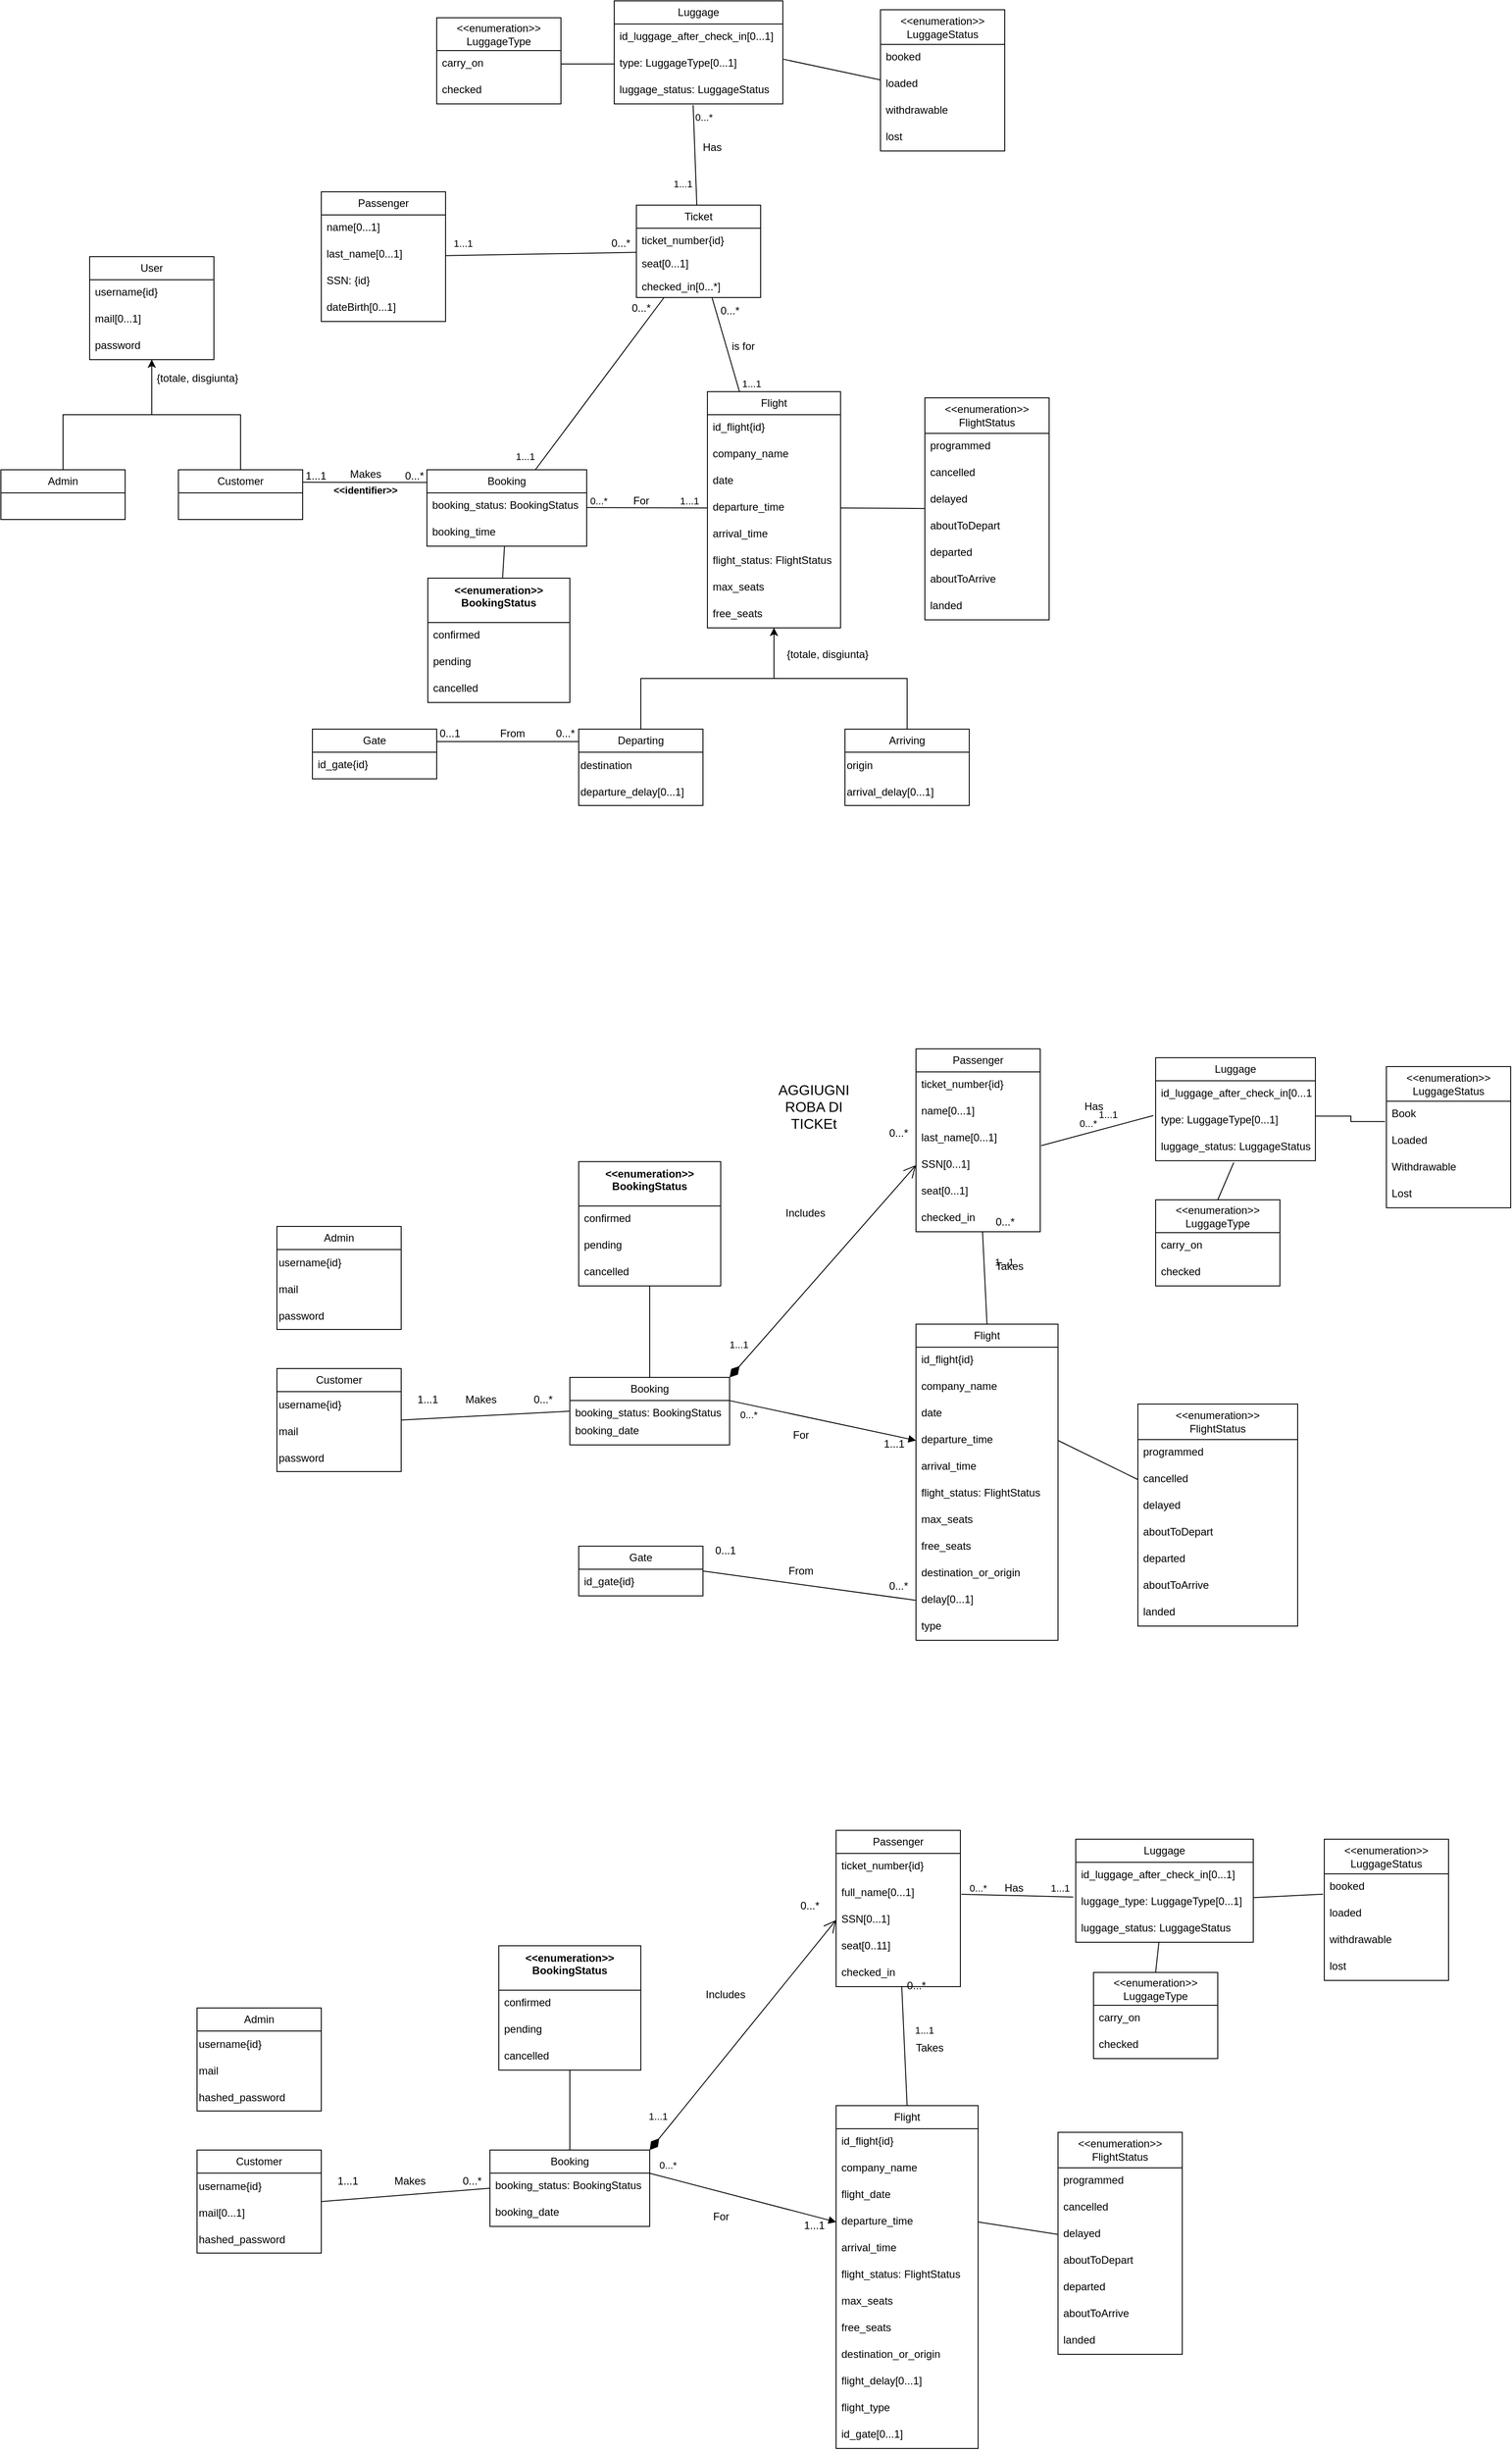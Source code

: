 <mxfile version="28.0.3">
  <diagram name="Pagina-1" id="j0DqfQUahqA1FoXbrVam">
    <mxGraphModel dx="3021" dy="1765" grid="1" gridSize="10" guides="1" tooltips="1" connect="1" arrows="1" fold="1" page="1" pageScale="1" pageWidth="1169" pageHeight="827" math="0" shadow="0">
      <root>
        <mxCell id="0" />
        <mxCell id="1" parent="0" />
        <mxCell id="zKXUlakBHKGw7IXt7YeS-2" value="User" style="swimlane;fontStyle=0;childLayout=stackLayout;horizontal=1;startSize=26;fillColor=none;horizontalStack=0;resizeParent=1;resizeParentMax=0;resizeLast=0;collapsible=1;marginBottom=0;whiteSpace=wrap;html=1;labelBackgroundColor=none;" parent="1" vertex="1">
          <mxGeometry x="-741" y="-32" width="140" height="116" as="geometry" />
        </mxCell>
        <mxCell id="zKXUlakBHKGw7IXt7YeS-3" value="&lt;div&gt;username{id}&lt;/div&gt;" style="text;strokeColor=none;fillColor=none;align=left;verticalAlign=top;spacingLeft=4;spacingRight=4;overflow=hidden;rotatable=0;points=[[0,0.5],[1,0.5]];portConstraint=eastwest;whiteSpace=wrap;html=1;labelBackgroundColor=none;" parent="zKXUlakBHKGw7IXt7YeS-2" vertex="1">
          <mxGeometry y="26" width="140" height="30" as="geometry" />
        </mxCell>
        <mxCell id="y5apXLOZBL3ZthfMlJ1x-1" value="mail[0...1]" style="text;strokeColor=none;fillColor=none;align=left;verticalAlign=top;spacingLeft=4;spacingRight=4;overflow=hidden;rotatable=0;points=[[0,0.5],[1,0.5]];portConstraint=eastwest;whiteSpace=wrap;html=1;labelBackgroundColor=none;" parent="zKXUlakBHKGw7IXt7YeS-2" vertex="1">
          <mxGeometry y="56" width="140" height="30" as="geometry" />
        </mxCell>
        <mxCell id="zKXUlakBHKGw7IXt7YeS-8" value="password" style="text;strokeColor=none;fillColor=none;align=left;verticalAlign=top;spacingLeft=4;spacingRight=4;overflow=hidden;rotatable=0;points=[[0,0.5],[1,0.5]];portConstraint=eastwest;whiteSpace=wrap;html=1;labelBackgroundColor=none;" parent="zKXUlakBHKGw7IXt7YeS-2" vertex="1">
          <mxGeometry y="86" width="140" height="30" as="geometry" />
        </mxCell>
        <mxCell id="zKXUlakBHKGw7IXt7YeS-14" style="edgeStyle=orthogonalEdgeStyle;rounded=0;orthogonalLoop=1;jettySize=auto;html=1;exitX=0.5;exitY=0;exitDx=0;exitDy=0;entryX=0.5;entryY=1;entryDx=0;entryDy=0;labelBackgroundColor=none;" parent="1" source="zKXUlakBHKGw7IXt7YeS-9" target="zKXUlakBHKGw7IXt7YeS-2" edge="1">
          <mxGeometry relative="1" as="geometry" />
        </mxCell>
        <mxCell id="zKXUlakBHKGw7IXt7YeS-9" value="Admin" style="swimlane;fontStyle=0;childLayout=stackLayout;horizontal=1;startSize=26;fillColor=none;horizontalStack=0;resizeParent=1;resizeParentMax=0;resizeLast=0;collapsible=1;marginBottom=0;whiteSpace=wrap;html=1;labelBackgroundColor=none;" parent="1" vertex="1">
          <mxGeometry x="-841" y="208" width="140" height="56" as="geometry" />
        </mxCell>
        <mxCell id="zKXUlakBHKGw7IXt7YeS-21" style="edgeStyle=orthogonalEdgeStyle;rounded=0;orthogonalLoop=1;jettySize=auto;html=1;exitX=0.5;exitY=0;exitDx=0;exitDy=0;entryX=0.5;entryY=1;entryDx=0;entryDy=0;labelBackgroundColor=none;" parent="1" source="zKXUlakBHKGw7IXt7YeS-15" target="zKXUlakBHKGw7IXt7YeS-2" edge="1">
          <mxGeometry relative="1" as="geometry" />
        </mxCell>
        <mxCell id="zKXUlakBHKGw7IXt7YeS-31" style="rounded=0;orthogonalLoop=1;jettySize=auto;html=1;endArrow=none;startFill=0;entryX=0;entryY=0.166;entryDx=0;entryDy=0;exitX=1;exitY=0.25;exitDx=0;exitDy=0;entryPerimeter=0;jumpStyle=none;labelBackgroundColor=none;" parent="1" source="zKXUlakBHKGw7IXt7YeS-15" target="zKXUlakBHKGw7IXt7YeS-22" edge="1">
          <mxGeometry relative="1" as="geometry">
            <mxPoint x="-491" y="251" as="sourcePoint" />
            <mxPoint x="-401" y="248" as="targetPoint" />
          </mxGeometry>
        </mxCell>
        <mxCell id="zKXUlakBHKGw7IXt7YeS-15" value="Customer" style="swimlane;fontStyle=0;childLayout=stackLayout;horizontal=1;startSize=26;fillColor=none;horizontalStack=0;resizeParent=1;resizeParentMax=0;resizeLast=0;collapsible=1;marginBottom=0;whiteSpace=wrap;html=1;labelBackgroundColor=none;" parent="1" vertex="1">
          <mxGeometry x="-641" y="208" width="140" height="56" as="geometry" />
        </mxCell>
        <mxCell id="zKXUlakBHKGw7IXt7YeS-22" value="Booking" style="swimlane;fontStyle=0;childLayout=stackLayout;horizontal=1;startSize=26;fillColor=none;horizontalStack=0;resizeParent=1;resizeParentMax=0;resizeLast=0;collapsible=1;marginBottom=0;whiteSpace=wrap;html=1;labelBackgroundColor=none;" parent="1" vertex="1">
          <mxGeometry x="-361" y="208" width="180" height="86" as="geometry" />
        </mxCell>
        <mxCell id="zKXUlakBHKGw7IXt7YeS-23" value="booking_status: BookingStatus" style="text;strokeColor=none;fillColor=none;align=left;verticalAlign=top;spacingLeft=4;spacingRight=4;overflow=hidden;rotatable=0;points=[[0,0.5],[1,0.5]];portConstraint=eastwest;whiteSpace=wrap;html=1;labelBackgroundColor=none;" parent="zKXUlakBHKGw7IXt7YeS-22" vertex="1">
          <mxGeometry y="26" width="180" height="30" as="geometry" />
        </mxCell>
        <mxCell id="QVnueTWOnMPN7A6_Dv5s-1" value="booking_time" style="text;strokeColor=none;fillColor=none;align=left;verticalAlign=top;spacingLeft=4;spacingRight=4;overflow=hidden;rotatable=0;points=[[0,0.5],[1,0.5]];portConstraint=eastwest;whiteSpace=wrap;html=1;labelBackgroundColor=none;" parent="zKXUlakBHKGw7IXt7YeS-22" vertex="1">
          <mxGeometry y="56" width="180" height="30" as="geometry" />
        </mxCell>
        <mxCell id="zKXUlakBHKGw7IXt7YeS-26" value="&lt;div&gt;&amp;lt;&amp;lt;enumeration&amp;gt;&amp;gt;&lt;/div&gt;&lt;div&gt;BookingStatus&lt;/div&gt;" style="swimlane;fontStyle=1;align=center;verticalAlign=top;childLayout=stackLayout;horizontal=1;startSize=50;horizontalStack=0;resizeParent=1;resizeParentMax=0;resizeLast=0;collapsible=1;marginBottom=0;whiteSpace=wrap;html=1;labelBackgroundColor=none;fillColor=none;" parent="1" vertex="1">
          <mxGeometry x="-360" y="330" width="160" height="140" as="geometry" />
        </mxCell>
        <mxCell id="zKXUlakBHKGw7IXt7YeS-27" value="confirmed" style="text;strokeColor=none;fillColor=none;align=left;verticalAlign=top;spacingLeft=4;spacingRight=4;overflow=hidden;rotatable=0;points=[[0,0.5],[1,0.5]];portConstraint=eastwest;whiteSpace=wrap;html=1;labelBackgroundColor=none;" parent="zKXUlakBHKGw7IXt7YeS-26" vertex="1">
          <mxGeometry y="50" width="160" height="30" as="geometry" />
        </mxCell>
        <mxCell id="oeEvjEDWZwadi100VNtw-4" value="pending" style="text;strokeColor=none;fillColor=none;align=left;verticalAlign=top;spacingLeft=4;spacingRight=4;overflow=hidden;rotatable=0;points=[[0,0.5],[1,0.5]];portConstraint=eastwest;whiteSpace=wrap;html=1;labelBackgroundColor=none;" parent="zKXUlakBHKGw7IXt7YeS-26" vertex="1">
          <mxGeometry y="80" width="160" height="30" as="geometry" />
        </mxCell>
        <mxCell id="oeEvjEDWZwadi100VNtw-3" value="cancelled" style="text;strokeColor=none;fillColor=none;align=left;verticalAlign=top;spacingLeft=4;spacingRight=4;overflow=hidden;rotatable=0;points=[[0,0.5],[1,0.5]];portConstraint=eastwest;whiteSpace=wrap;html=1;labelBackgroundColor=none;" parent="zKXUlakBHKGw7IXt7YeS-26" vertex="1">
          <mxGeometry y="110" width="160" height="30" as="geometry" />
        </mxCell>
        <mxCell id="zKXUlakBHKGw7IXt7YeS-32" value="1...1" style="text;strokeColor=none;align=center;fillColor=none;html=1;verticalAlign=middle;whiteSpace=wrap;rounded=0;labelBackgroundColor=none;" parent="1" vertex="1">
          <mxGeometry x="-501" y="200" width="30" height="30" as="geometry" />
        </mxCell>
        <mxCell id="zKXUlakBHKGw7IXt7YeS-33" value="0...*" style="text;strokeColor=none;align=center;fillColor=none;html=1;verticalAlign=middle;whiteSpace=wrap;rounded=0;labelBackgroundColor=none;" parent="1" vertex="1">
          <mxGeometry x="-390" y="200" width="30" height="30" as="geometry" />
        </mxCell>
        <mxCell id="zKXUlakBHKGw7IXt7YeS-35" value="Makes" style="text;strokeColor=none;align=center;fillColor=none;html=1;verticalAlign=middle;whiteSpace=wrap;rounded=0;labelBackgroundColor=none;" parent="1" vertex="1">
          <mxGeometry x="-460" y="198" width="60" height="30" as="geometry" />
        </mxCell>
        <mxCell id="zKXUlakBHKGw7IXt7YeS-37" value="Passenger" style="swimlane;fontStyle=0;childLayout=stackLayout;horizontal=1;startSize=26;fillColor=none;horizontalStack=0;resizeParent=1;resizeParentMax=0;resizeLast=0;collapsible=1;marginBottom=0;whiteSpace=wrap;html=1;labelBackgroundColor=none;" parent="1" vertex="1">
          <mxGeometry x="-480" y="-105" width="140" height="146" as="geometry" />
        </mxCell>
        <mxCell id="zKXUlakBHKGw7IXt7YeS-38" value="name[0...1]" style="text;strokeColor=none;fillColor=none;align=left;verticalAlign=top;spacingLeft=4;spacingRight=4;overflow=hidden;rotatable=0;points=[[0,0.5],[1,0.5]];portConstraint=eastwest;whiteSpace=wrap;html=1;labelBackgroundColor=none;" parent="zKXUlakBHKGw7IXt7YeS-37" vertex="1">
          <mxGeometry y="26" width="140" height="30" as="geometry" />
        </mxCell>
        <mxCell id="zKXUlakBHKGw7IXt7YeS-40" value="last_name[0...1]" style="text;strokeColor=none;fillColor=none;align=left;verticalAlign=top;spacingLeft=4;spacingRight=4;overflow=hidden;rotatable=0;points=[[0,0.5],[1,0.5]];portConstraint=eastwest;whiteSpace=wrap;html=1;labelBackgroundColor=none;" parent="zKXUlakBHKGw7IXt7YeS-37" vertex="1">
          <mxGeometry y="56" width="140" height="30" as="geometry" />
        </mxCell>
        <mxCell id="zKXUlakBHKGw7IXt7YeS-43" value="SSN: {id}" style="text;strokeColor=none;fillColor=none;align=left;verticalAlign=top;spacingLeft=4;spacingRight=4;overflow=hidden;rotatable=0;points=[[0,0.5],[1,0.5]];portConstraint=eastwest;whiteSpace=wrap;html=1;labelBackgroundColor=none;" parent="zKXUlakBHKGw7IXt7YeS-37" vertex="1">
          <mxGeometry y="86" width="140" height="30" as="geometry" />
        </mxCell>
        <mxCell id="kUoqiDpx8BOU2FD7ZAct-4" value="dateBirth[0...1]" style="text;strokeColor=none;fillColor=none;align=left;verticalAlign=top;spacingLeft=4;spacingRight=4;overflow=hidden;rotatable=0;points=[[0,0.5],[1,0.5]];portConstraint=eastwest;whiteSpace=wrap;html=1;labelBackgroundColor=none;" vertex="1" parent="zKXUlakBHKGw7IXt7YeS-37">
          <mxGeometry y="116" width="140" height="30" as="geometry" />
        </mxCell>
        <mxCell id="zKXUlakBHKGw7IXt7YeS-44" value="&lt;div&gt;&lt;br&gt;&lt;/div&gt;&lt;div&gt;&lt;br&gt;&lt;/div&gt;" style="endArrow=none;html=1;startArrow=none;startFill=0;align=left;verticalAlign=bottom;rounded=0;labelBackgroundColor=none;endFill=0;" parent="1" source="zKXUlakBHKGw7IXt7YeS-22" target="kUoqiDpx8BOU2FD7ZAct-9" edge="1">
          <mxGeometry x="-0.868" y="29" relative="1" as="geometry">
            <mxPoint x="-340" y="-44" as="sourcePoint" />
            <mxPoint x="-180" y="-44" as="targetPoint" />
            <mxPoint as="offset" />
          </mxGeometry>
        </mxCell>
        <mxCell id="zKXUlakBHKGw7IXt7YeS-45" value="0...*" style="text;html=1;align=center;verticalAlign=middle;resizable=0;points=[];autosize=1;strokeColor=none;fillColor=none;labelBackgroundColor=none;" parent="1" vertex="1">
          <mxGeometry x="-140" y="11" width="40" height="30" as="geometry" />
        </mxCell>
        <mxCell id="zKXUlakBHKGw7IXt7YeS-46" value="Flight" style="swimlane;fontStyle=0;childLayout=stackLayout;horizontal=1;startSize=26;fillColor=none;horizontalStack=0;resizeParent=1;resizeParentMax=0;resizeLast=0;collapsible=1;marginBottom=0;whiteSpace=wrap;html=1;labelBackgroundColor=none;" parent="1" vertex="1">
          <mxGeometry x="-45" y="120" width="150" height="266" as="geometry" />
        </mxCell>
        <mxCell id="zKXUlakBHKGw7IXt7YeS-47" value="&lt;div&gt;id_flight&lt;span style=&quot;color: light-dark(rgb(0, 0, 0), rgb(255, 255, 255));&quot;&gt;{id}&lt;/span&gt;&lt;/div&gt;" style="text;strokeColor=none;fillColor=none;align=left;verticalAlign=top;spacingLeft=4;spacingRight=4;overflow=hidden;rotatable=0;points=[[0,0.5],[1,0.5]];portConstraint=eastwest;whiteSpace=wrap;html=1;labelBackgroundColor=none;" parent="zKXUlakBHKGw7IXt7YeS-46" vertex="1">
          <mxGeometry y="26" width="150" height="30" as="geometry" />
        </mxCell>
        <mxCell id="zKXUlakBHKGw7IXt7YeS-48" value="company_name" style="text;strokeColor=none;fillColor=none;align=left;verticalAlign=top;spacingLeft=4;spacingRight=4;overflow=hidden;rotatable=0;points=[[0,0.5],[1,0.5]];portConstraint=eastwest;whiteSpace=wrap;html=1;labelBackgroundColor=none;" parent="zKXUlakBHKGw7IXt7YeS-46" vertex="1">
          <mxGeometry y="56" width="150" height="30" as="geometry" />
        </mxCell>
        <mxCell id="zKXUlakBHKGw7IXt7YeS-49" value="date" style="text;strokeColor=none;fillColor=none;align=left;verticalAlign=top;spacingLeft=4;spacingRight=4;overflow=hidden;rotatable=0;points=[[0,0.5],[1,0.5]];portConstraint=eastwest;whiteSpace=wrap;html=1;labelBackgroundColor=none;" parent="zKXUlakBHKGw7IXt7YeS-46" vertex="1">
          <mxGeometry y="86" width="150" height="30" as="geometry" />
        </mxCell>
        <mxCell id="zKXUlakBHKGw7IXt7YeS-54" value="departure_time" style="text;strokeColor=none;fillColor=none;align=left;verticalAlign=top;spacingLeft=4;spacingRight=4;overflow=hidden;rotatable=0;points=[[0,0.5],[1,0.5]];portConstraint=eastwest;whiteSpace=wrap;html=1;labelBackgroundColor=none;" parent="zKXUlakBHKGw7IXt7YeS-46" vertex="1">
          <mxGeometry y="116" width="150" height="30" as="geometry" />
        </mxCell>
        <mxCell id="zKXUlakBHKGw7IXt7YeS-53" value="arrival_time" style="text;strokeColor=none;fillColor=none;align=left;verticalAlign=top;spacingLeft=4;spacingRight=4;overflow=hidden;rotatable=0;points=[[0,0.5],[1,0.5]];portConstraint=eastwest;whiteSpace=wrap;html=1;labelBackgroundColor=none;" parent="zKXUlakBHKGw7IXt7YeS-46" vertex="1">
          <mxGeometry y="146" width="150" height="30" as="geometry" />
        </mxCell>
        <mxCell id="zKXUlakBHKGw7IXt7YeS-52" value="flight_status: FlightStatus" style="text;strokeColor=none;fillColor=none;align=left;verticalAlign=top;spacingLeft=4;spacingRight=4;overflow=hidden;rotatable=0;points=[[0,0.5],[1,0.5]];portConstraint=eastwest;whiteSpace=wrap;html=1;labelBackgroundColor=none;" parent="zKXUlakBHKGw7IXt7YeS-46" vertex="1">
          <mxGeometry y="176" width="150" height="30" as="geometry" />
        </mxCell>
        <mxCell id="zKXUlakBHKGw7IXt7YeS-51" value="max_seats" style="text;strokeColor=none;fillColor=none;align=left;verticalAlign=top;spacingLeft=4;spacingRight=4;overflow=hidden;rotatable=0;points=[[0,0.5],[1,0.5]];portConstraint=eastwest;whiteSpace=wrap;html=1;labelBackgroundColor=none;" parent="zKXUlakBHKGw7IXt7YeS-46" vertex="1">
          <mxGeometry y="206" width="150" height="30" as="geometry" />
        </mxCell>
        <mxCell id="zKXUlakBHKGw7IXt7YeS-50" value="free_seats" style="text;strokeColor=none;fillColor=none;align=left;verticalAlign=top;spacingLeft=4;spacingRight=4;overflow=hidden;rotatable=0;points=[[0,0.5],[1,0.5]];portConstraint=eastwest;whiteSpace=wrap;html=1;labelBackgroundColor=none;" parent="zKXUlakBHKGw7IXt7YeS-46" vertex="1">
          <mxGeometry y="236" width="150" height="30" as="geometry" />
        </mxCell>
        <mxCell id="zKXUlakBHKGw7IXt7YeS-59" style="rounded=0;orthogonalLoop=1;jettySize=auto;html=1;exitX=1;exitY=0.5;exitDx=0;exitDy=0;endArrow=none;startFill=0;labelBackgroundColor=none;" parent="1" source="zKXUlakBHKGw7IXt7YeS-54" target="xyFh1tPfpbjRaV9S5I7g-10" edge="1">
          <mxGeometry relative="1" as="geometry">
            <mxPoint x="210" y="240" as="targetPoint" />
          </mxGeometry>
        </mxCell>
        <mxCell id="zKXUlakBHKGw7IXt7YeS-62" style="edgeStyle=orthogonalEdgeStyle;rounded=0;orthogonalLoop=1;jettySize=auto;html=1;exitX=0.5;exitY=0;exitDx=0;exitDy=0;entryX=0.5;entryY=1;entryDx=0;entryDy=0;labelBackgroundColor=none;" parent="1" source="zKXUlakBHKGw7IXt7YeS-63" target="zKXUlakBHKGw7IXt7YeS-46" edge="1">
          <mxGeometry relative="1" as="geometry">
            <mxPoint x="30" y="371" as="targetPoint" />
          </mxGeometry>
        </mxCell>
        <mxCell id="zKXUlakBHKGw7IXt7YeS-63" value="Departing" style="swimlane;fontStyle=0;childLayout=stackLayout;horizontal=1;startSize=26;fillColor=none;horizontalStack=0;resizeParent=1;resizeParentMax=0;resizeLast=0;collapsible=1;marginBottom=0;whiteSpace=wrap;html=1;labelBackgroundColor=none;" parent="1" vertex="1">
          <mxGeometry x="-190" y="500" width="140" height="86" as="geometry" />
        </mxCell>
        <mxCell id="zKXUlakBHKGw7IXt7YeS-68" value="&lt;div align=&quot;left&quot;&gt;destination&lt;/div&gt;" style="text;html=1;align=left;verticalAlign=middle;resizable=0;points=[];autosize=1;strokeColor=none;fillColor=none;labelBackgroundColor=none;" parent="zKXUlakBHKGw7IXt7YeS-63" vertex="1">
          <mxGeometry y="26" width="140" height="30" as="geometry" />
        </mxCell>
        <mxCell id="zKXUlakBHKGw7IXt7YeS-69" value="&lt;div&gt;departure_delay&lt;span style=&quot;text-wrap-mode: wrap; color: light-dark(rgb(0, 0, 0), rgb(255, 255, 255));&quot;&gt;[0...1]&lt;/span&gt;&lt;/div&gt;" style="text;html=1;align=left;verticalAlign=middle;resizable=0;points=[];autosize=1;strokeColor=none;fillColor=none;labelBackgroundColor=none;" parent="zKXUlakBHKGw7IXt7YeS-63" vertex="1">
          <mxGeometry y="56" width="140" height="30" as="geometry" />
        </mxCell>
        <mxCell id="zKXUlakBHKGw7IXt7YeS-64" style="edgeStyle=orthogonalEdgeStyle;rounded=0;orthogonalLoop=1;jettySize=auto;html=1;exitX=0.5;exitY=0;exitDx=0;exitDy=0;entryX=0.5;entryY=1;entryDx=0;entryDy=0;labelBackgroundColor=none;" parent="1" source="zKXUlakBHKGw7IXt7YeS-65" target="zKXUlakBHKGw7IXt7YeS-46" edge="1">
          <mxGeometry relative="1" as="geometry">
            <mxPoint x="40" y="371" as="targetPoint" />
          </mxGeometry>
        </mxCell>
        <mxCell id="zKXUlakBHKGw7IXt7YeS-65" value="Arriving" style="swimlane;fontStyle=0;childLayout=stackLayout;horizontal=1;startSize=26;fillColor=none;horizontalStack=0;resizeParent=1;resizeParentMax=0;resizeLast=0;collapsible=1;marginBottom=0;whiteSpace=wrap;html=1;labelBackgroundColor=none;" parent="1" vertex="1">
          <mxGeometry x="110" y="500" width="140" height="86" as="geometry" />
        </mxCell>
        <mxCell id="zKXUlakBHKGw7IXt7YeS-72" value="origin" style="text;html=1;align=left;verticalAlign=middle;resizable=0;points=[];autosize=1;strokeColor=none;fillColor=none;labelBackgroundColor=none;" parent="zKXUlakBHKGw7IXt7YeS-65" vertex="1">
          <mxGeometry y="26" width="140" height="30" as="geometry" />
        </mxCell>
        <mxCell id="zKXUlakBHKGw7IXt7YeS-73" value="arrival_delay&lt;span style=&quot;text-wrap-mode: wrap;&quot;&gt;[0...1]&lt;/span&gt;" style="text;html=1;align=left;verticalAlign=middle;resizable=0;points=[];autosize=1;strokeColor=none;fillColor=none;labelBackgroundColor=none;" parent="zKXUlakBHKGw7IXt7YeS-65" vertex="1">
          <mxGeometry y="56" width="140" height="30" as="geometry" />
        </mxCell>
        <mxCell id="zKXUlakBHKGw7IXt7YeS-66" value="{totale, disgiunta}" style="text;html=1;align=center;verticalAlign=middle;resizable=0;points=[];autosize=1;strokeColor=none;fillColor=none;labelBackgroundColor=none;" parent="1" vertex="1">
          <mxGeometry x="-680" y="90" width="120" height="30" as="geometry" />
        </mxCell>
        <mxCell id="zKXUlakBHKGw7IXt7YeS-67" value="{totale, disgiunta}" style="text;html=1;align=center;verticalAlign=middle;resizable=0;points=[];autosize=1;strokeColor=none;fillColor=none;labelBackgroundColor=none;" parent="1" vertex="1">
          <mxGeometry x="30" y="401" width="120" height="30" as="geometry" />
        </mxCell>
        <mxCell id="zKXUlakBHKGw7IXt7YeS-74" value="Gate" style="swimlane;fontStyle=0;childLayout=stackLayout;horizontal=1;startSize=26;fillColor=none;horizontalStack=0;resizeParent=1;resizeParentMax=0;resizeLast=0;collapsible=1;marginBottom=0;whiteSpace=wrap;html=1;labelBackgroundColor=none;" parent="1" vertex="1">
          <mxGeometry x="-490" y="500" width="140" height="56" as="geometry" />
        </mxCell>
        <mxCell id="zKXUlakBHKGw7IXt7YeS-75" value="id_gate{id}" style="text;strokeColor=none;fillColor=none;align=left;verticalAlign=top;spacingLeft=4;spacingRight=4;overflow=hidden;rotatable=0;points=[[0,0.5],[1,0.5]];portConstraint=eastwest;whiteSpace=wrap;html=1;labelBackgroundColor=none;" parent="zKXUlakBHKGw7IXt7YeS-74" vertex="1">
          <mxGeometry y="26" width="140" height="30" as="geometry" />
        </mxCell>
        <mxCell id="zKXUlakBHKGw7IXt7YeS-78" value="" style="html=1;verticalAlign=bottom;endArrow=none;curved=0;rounded=0;exitX=1;exitY=0.25;exitDx=0;exitDy=0;entryX=1;entryY=0.8;entryDx=0;entryDy=0;startFill=0;entryPerimeter=0;labelBackgroundColor=none;" parent="1" source="zKXUlakBHKGw7IXt7YeS-74" target="oeEvjEDWZwadi100VNtw-57" edge="1">
          <mxGeometry width="80" relative="1" as="geometry">
            <mxPoint x="-330" y="559.57" as="sourcePoint" />
            <mxPoint x="-250" y="559.57" as="targetPoint" />
          </mxGeometry>
        </mxCell>
        <mxCell id="zKXUlakBHKGw7IXt7YeS-85" value="0...*" style="text;html=1;align=center;verticalAlign=middle;resizable=0;points=[];autosize=1;strokeColor=none;fillColor=none;labelBackgroundColor=none;" parent="1" vertex="1">
          <mxGeometry x="-40" y="14" width="40" height="30" as="geometry" />
        </mxCell>
        <mxCell id="zKXUlakBHKGw7IXt7YeS-86" value="" style="endArrow=none;endFill=0;html=1;align=left;verticalAlign=top;rounded=0;exitX=1.001;exitY=0.552;exitDx=0;exitDy=0;labelBackgroundColor=none;entryX=0;entryY=0.5;entryDx=0;entryDy=0;exitPerimeter=0;" parent="1" source="zKXUlakBHKGw7IXt7YeS-23" target="zKXUlakBHKGw7IXt7YeS-54" edge="1">
          <mxGeometry x="-1" relative="1" as="geometry">
            <mxPoint x="-220" y="161" as="sourcePoint" />
            <mxPoint x="-50" y="230" as="targetPoint" />
          </mxGeometry>
        </mxCell>
        <mxCell id="zKXUlakBHKGw7IXt7YeS-87" value="0...*" style="edgeLabel;resizable=0;html=1;align=left;verticalAlign=bottom;labelBackgroundColor=none;" parent="zKXUlakBHKGw7IXt7YeS-86" connectable="0" vertex="1">
          <mxGeometry relative="1" as="geometry">
            <mxPoint x="-66" y="1" as="offset" />
          </mxGeometry>
        </mxCell>
        <mxCell id="oeEvjEDWZwadi100VNtw-1" value="" style="edgeStyle=none;curved=1;rounded=0;orthogonalLoop=1;jettySize=auto;html=1;fontSize=12;startSize=8;endSize=8;entryX=1;entryY=0.5;entryDx=0;entryDy=0;exitX=0;exitY=0.5;exitDx=0;exitDy=0;endArrow=none;startFill=0;labelBackgroundColor=none;" parent="1" source="zKXUlakBHKGw7IXt7YeS-91" target="zKXUlakBHKGw7IXt7YeS-108" edge="1">
          <mxGeometry relative="1" as="geometry">
            <mxPoint x="550.406" y="7.5" as="sourcePoint" />
            <mxPoint x="570.002" y="145" as="targetPoint" />
          </mxGeometry>
        </mxCell>
        <mxCell id="zKXUlakBHKGw7IXt7YeS-93" value="" style="endArrow=none;html=1;rounded=0;labelBackgroundColor=none;entryX=0.468;entryY=1.044;entryDx=0;entryDy=0;entryPerimeter=0;" parent="1" source="kUoqiDpx8BOU2FD7ZAct-9" target="zKXUlakBHKGw7IXt7YeS-92" edge="1">
          <mxGeometry relative="1" as="geometry">
            <mxPoint x="350" y="7.5" as="sourcePoint" />
            <mxPoint x="450" y="-29.5" as="targetPoint" />
          </mxGeometry>
        </mxCell>
        <mxCell id="zKXUlakBHKGw7IXt7YeS-94" value="1...1" style="edgeLabel;resizable=0;html=1;align=left;verticalAlign=bottom;labelBackgroundColor=none;" parent="zKXUlakBHKGw7IXt7YeS-93" connectable="0" vertex="1">
          <mxGeometry relative="1" as="geometry">
            <mxPoint x="-26" y="41" as="offset" />
          </mxGeometry>
        </mxCell>
        <mxCell id="zKXUlakBHKGw7IXt7YeS-95" value="0...*" style="edgeLabel;resizable=0;html=1;align=right;verticalAlign=bottom;labelBackgroundColor=none;" parent="zKXUlakBHKGw7IXt7YeS-93" connectable="0" vertex="1">
          <mxGeometry relative="1" as="geometry">
            <mxPoint x="21" y="-34" as="offset" />
          </mxGeometry>
        </mxCell>
        <mxCell id="zKXUlakBHKGw7IXt7YeS-98" value="For" style="text;html=1;align=center;verticalAlign=middle;resizable=0;points=[];autosize=1;strokeColor=none;fillColor=none;labelBackgroundColor=none;" parent="1" vertex="1">
          <mxGeometry x="-140" y="228" width="40" height="30" as="geometry" />
        </mxCell>
        <mxCell id="zKXUlakBHKGw7IXt7YeS-99" value="From" style="text;html=1;align=center;verticalAlign=middle;resizable=0;points=[];autosize=1;strokeColor=none;fillColor=none;labelBackgroundColor=none;" parent="1" vertex="1">
          <mxGeometry x="-290" y="490" width="50" height="30" as="geometry" />
        </mxCell>
        <mxCell id="zKXUlakBHKGw7IXt7YeS-100" value="is for" style="text;html=1;align=center;verticalAlign=middle;resizable=0;points=[];autosize=1;strokeColor=none;fillColor=none;labelBackgroundColor=none;" parent="1" vertex="1">
          <mxGeometry x="-30" y="54" width="50" height="30" as="geometry" />
        </mxCell>
        <mxCell id="zKXUlakBHKGw7IXt7YeS-101" value="Has" style="text;html=1;align=center;verticalAlign=middle;resizable=0;points=[];autosize=1;strokeColor=none;fillColor=none;labelBackgroundColor=none;" parent="1" vertex="1">
          <mxGeometry x="-60" y="-170" width="40" height="30" as="geometry" />
        </mxCell>
        <mxCell id="zKXUlakBHKGw7IXt7YeS-103" value="&amp;lt;&amp;lt;enumeration&amp;gt;&amp;gt;&lt;br&gt;LuggageStatus" style="swimlane;fontStyle=0;childLayout=stackLayout;horizontal=1;startSize=39;fillColor=none;horizontalStack=0;resizeParent=1;resizeParentMax=0;resizeLast=0;collapsible=1;marginBottom=0;whiteSpace=wrap;html=1;labelBackgroundColor=none;" parent="1" vertex="1">
          <mxGeometry x="150" y="-310" width="140" height="159" as="geometry" />
        </mxCell>
        <mxCell id="zKXUlakBHKGw7IXt7YeS-104" value="booked" style="text;strokeColor=none;fillColor=none;align=left;verticalAlign=top;spacingLeft=4;spacingRight=4;overflow=hidden;rotatable=0;points=[[0,0.5],[1,0.5]];portConstraint=eastwest;whiteSpace=wrap;html=1;labelBackgroundColor=none;" parent="zKXUlakBHKGw7IXt7YeS-103" vertex="1">
          <mxGeometry y="39" width="140" height="30" as="geometry" />
        </mxCell>
        <mxCell id="zKXUlakBHKGw7IXt7YeS-105" value="loaded" style="text;strokeColor=none;fillColor=none;align=left;verticalAlign=top;spacingLeft=4;spacingRight=4;overflow=hidden;rotatable=0;points=[[0,0.5],[1,0.5]];portConstraint=eastwest;whiteSpace=wrap;html=1;labelBackgroundColor=none;" parent="zKXUlakBHKGw7IXt7YeS-103" vertex="1">
          <mxGeometry y="69" width="140" height="30" as="geometry" />
        </mxCell>
        <mxCell id="zKXUlakBHKGw7IXt7YeS-106" value="withdrawable" style="text;strokeColor=none;fillColor=none;align=left;verticalAlign=top;spacingLeft=4;spacingRight=4;overflow=hidden;rotatable=0;points=[[0,0.5],[1,0.5]];portConstraint=eastwest;whiteSpace=wrap;html=1;labelBackgroundColor=none;" parent="zKXUlakBHKGw7IXt7YeS-103" vertex="1">
          <mxGeometry y="99" width="140" height="30" as="geometry" />
        </mxCell>
        <mxCell id="zKXUlakBHKGw7IXt7YeS-111" value="lost" style="text;strokeColor=none;fillColor=none;align=left;verticalAlign=top;spacingLeft=4;spacingRight=4;overflow=hidden;rotatable=0;points=[[0,0.5],[1,0.5]];portConstraint=eastwest;whiteSpace=wrap;html=1;labelBackgroundColor=none;" parent="zKXUlakBHKGw7IXt7YeS-103" vertex="1">
          <mxGeometry y="129" width="140" height="30" as="geometry" />
        </mxCell>
        <mxCell id="zKXUlakBHKGw7IXt7YeS-107" value="&lt;div&gt;&amp;lt;&amp;lt;enumeration&amp;gt;&amp;gt;&lt;/div&gt;&lt;div&gt;LuggageType&lt;/div&gt;" style="swimlane;fontStyle=0;childLayout=stackLayout;horizontal=1;startSize=37;fillColor=none;horizontalStack=0;resizeParent=1;resizeParentMax=0;resizeLast=0;collapsible=1;marginBottom=0;whiteSpace=wrap;html=1;labelBackgroundColor=none;" parent="1" vertex="1">
          <mxGeometry x="-350" y="-301" width="140" height="97" as="geometry" />
        </mxCell>
        <mxCell id="zKXUlakBHKGw7IXt7YeS-108" value="carry_on" style="text;strokeColor=none;fillColor=none;align=left;verticalAlign=top;spacingLeft=4;spacingRight=4;overflow=hidden;rotatable=0;points=[[0,0.5],[1,0.5]];portConstraint=eastwest;whiteSpace=wrap;html=1;labelBackgroundColor=none;" parent="zKXUlakBHKGw7IXt7YeS-107" vertex="1">
          <mxGeometry y="37" width="140" height="30" as="geometry" />
        </mxCell>
        <mxCell id="zKXUlakBHKGw7IXt7YeS-109" value="checked" style="text;strokeColor=none;fillColor=none;align=left;verticalAlign=top;spacingLeft=4;spacingRight=4;overflow=hidden;rotatable=0;points=[[0,0.5],[1,0.5]];portConstraint=eastwest;whiteSpace=wrap;html=1;labelBackgroundColor=none;" parent="zKXUlakBHKGw7IXt7YeS-107" vertex="1">
          <mxGeometry y="67" width="140" height="30" as="geometry" />
        </mxCell>
        <mxCell id="zKXUlakBHKGw7IXt7YeS-112" value="" style="endArrow=none;html=1;rounded=0;entryX=0;entryY=0.333;entryDx=0;entryDy=0;exitX=1.003;exitY=0.323;exitDx=0;exitDy=0;exitPerimeter=0;entryPerimeter=0;labelBackgroundColor=none;" parent="1" source="zKXUlakBHKGw7IXt7YeS-91" target="zKXUlakBHKGw7IXt7YeS-105" edge="1">
          <mxGeometry relative="1" as="geometry">
            <mxPoint x="470" y="-18.5" as="sourcePoint" />
            <mxPoint x="630" y="-18.5" as="targetPoint" />
          </mxGeometry>
        </mxCell>
        <mxCell id="zKXUlakBHKGw7IXt7YeS-126" value="Admin" style="swimlane;fontStyle=0;childLayout=stackLayout;horizontal=1;startSize=26;fillColor=none;horizontalStack=0;resizeParent=1;resizeParentMax=0;resizeLast=0;collapsible=1;marginBottom=0;whiteSpace=wrap;html=1;align=center;labelBackgroundColor=none;" parent="1" vertex="1">
          <mxGeometry x="-530" y="1060" width="140" height="116" as="geometry" />
        </mxCell>
        <mxCell id="zKXUlakBHKGw7IXt7YeS-206" value="&lt;div&gt;username&lt;span style=&quot;text-wrap-mode: wrap; color: light-dark(rgb(0, 0, 0), rgb(255, 255, 255));&quot;&gt;{id}&lt;/span&gt;&lt;/div&gt;" style="text;html=1;align=left;verticalAlign=middle;resizable=0;points=[];autosize=1;strokeColor=none;fillColor=none;labelBackgroundColor=none;" parent="zKXUlakBHKGw7IXt7YeS-126" vertex="1">
          <mxGeometry y="26" width="140" height="30" as="geometry" />
        </mxCell>
        <mxCell id="y5apXLOZBL3ZthfMlJ1x-2" value="mail" style="text;html=1;align=left;verticalAlign=middle;resizable=0;points=[];autosize=1;strokeColor=none;fillColor=none;labelBackgroundColor=none;" parent="zKXUlakBHKGw7IXt7YeS-126" vertex="1">
          <mxGeometry y="56" width="140" height="30" as="geometry" />
        </mxCell>
        <mxCell id="zKXUlakBHKGw7IXt7YeS-207" value="password" style="text;html=1;align=left;verticalAlign=middle;resizable=0;points=[];autosize=1;strokeColor=none;fillColor=none;labelBackgroundColor=none;" parent="zKXUlakBHKGw7IXt7YeS-126" vertex="1">
          <mxGeometry y="86" width="140" height="30" as="geometry" />
        </mxCell>
        <mxCell id="zKXUlakBHKGw7IXt7YeS-128" style="rounded=0;orthogonalLoop=1;jettySize=auto;html=1;exitX=1;exitY=0.5;exitDx=0;exitDy=0;entryX=0;entryY=0.5;entryDx=0;entryDy=0;endArrow=none;startFill=0;labelBackgroundColor=none;" parent="1" source="zKXUlakBHKGw7IXt7YeS-129" target="zKXUlakBHKGw7IXt7YeS-131" edge="1">
          <mxGeometry relative="1" as="geometry" />
        </mxCell>
        <mxCell id="zKXUlakBHKGw7IXt7YeS-129" value="Customer" style="swimlane;fontStyle=0;childLayout=stackLayout;horizontal=1;startSize=26;fillColor=none;horizontalStack=0;resizeParent=1;resizeParentMax=0;resizeLast=0;collapsible=1;marginBottom=0;whiteSpace=wrap;html=1;labelBackgroundColor=none;" parent="1" vertex="1">
          <mxGeometry x="-530" y="1220" width="140" height="116" as="geometry" />
        </mxCell>
        <mxCell id="zKXUlakBHKGw7IXt7YeS-208" value="username&lt;span style=&quot;text-wrap-mode: wrap;&quot;&gt;{id}&lt;/span&gt;" style="text;html=1;align=left;verticalAlign=middle;resizable=0;points=[];autosize=1;strokeColor=none;fillColor=none;labelBackgroundColor=none;" parent="zKXUlakBHKGw7IXt7YeS-129" vertex="1">
          <mxGeometry y="26" width="140" height="30" as="geometry" />
        </mxCell>
        <mxCell id="y5apXLOZBL3ZthfMlJ1x-3" value="mail" style="text;html=1;align=left;verticalAlign=middle;resizable=0;points=[];autosize=1;strokeColor=none;fillColor=none;labelBackgroundColor=none;" parent="zKXUlakBHKGw7IXt7YeS-129" vertex="1">
          <mxGeometry y="56" width="140" height="30" as="geometry" />
        </mxCell>
        <mxCell id="zKXUlakBHKGw7IXt7YeS-209" value="password" style="text;html=1;align=left;verticalAlign=middle;resizable=0;points=[];autosize=1;strokeColor=none;fillColor=none;labelBackgroundColor=none;" parent="zKXUlakBHKGw7IXt7YeS-129" vertex="1">
          <mxGeometry y="86" width="140" height="30" as="geometry" />
        </mxCell>
        <mxCell id="zKXUlakBHKGw7IXt7YeS-130" style="rounded=0;orthogonalLoop=1;jettySize=auto;html=1;exitX=0.5;exitY=0;exitDx=0;exitDy=0;endArrow=none;startFill=0;entryX=0.5;entryY=1;entryDx=0;entryDy=0;labelBackgroundColor=none;" parent="1" source="zKXUlakBHKGw7IXt7YeS-131" target="oeEvjEDWZwadi100VNtw-45" edge="1">
          <mxGeometry relative="1" as="geometry">
            <mxPoint x="-130" y="1160" as="targetPoint" />
          </mxGeometry>
        </mxCell>
        <mxCell id="zKXUlakBHKGw7IXt7YeS-131" value="Booking" style="swimlane;fontStyle=0;childLayout=stackLayout;horizontal=1;startSize=26;fillColor=none;horizontalStack=0;resizeParent=1;resizeParentMax=0;resizeLast=0;collapsible=1;marginBottom=0;whiteSpace=wrap;html=1;labelBackgroundColor=none;" parent="1" vertex="1">
          <mxGeometry x="-200" y="1230" width="180" height="76" as="geometry" />
        </mxCell>
        <mxCell id="zKXUlakBHKGw7IXt7YeS-132" value="booking_status: BookingStatus" style="text;strokeColor=none;fillColor=none;align=left;verticalAlign=top;spacingLeft=4;spacingRight=4;overflow=hidden;rotatable=0;points=[[0,0.5],[1,0.5]];portConstraint=eastwest;whiteSpace=wrap;html=1;labelBackgroundColor=none;" parent="zKXUlakBHKGw7IXt7YeS-131" vertex="1">
          <mxGeometry y="26" width="180" height="20" as="geometry" />
        </mxCell>
        <mxCell id="QVnueTWOnMPN7A6_Dv5s-2" value="booking_date" style="text;strokeColor=none;fillColor=none;align=left;verticalAlign=top;spacingLeft=4;spacingRight=4;overflow=hidden;rotatable=0;points=[[0,0.5],[1,0.5]];portConstraint=eastwest;whiteSpace=wrap;html=1;labelBackgroundColor=none;" parent="zKXUlakBHKGw7IXt7YeS-131" vertex="1">
          <mxGeometry y="46" width="180" height="30" as="geometry" />
        </mxCell>
        <mxCell id="zKXUlakBHKGw7IXt7YeS-135" value="1...1" style="text;strokeColor=none;align=center;fillColor=none;html=1;verticalAlign=middle;whiteSpace=wrap;rounded=0;labelBackgroundColor=none;" parent="1" vertex="1">
          <mxGeometry x="-390" y="1240" width="60" height="30" as="geometry" />
        </mxCell>
        <mxCell id="zKXUlakBHKGw7IXt7YeS-136" value="0...*" style="text;strokeColor=none;align=center;fillColor=none;html=1;verticalAlign=middle;whiteSpace=wrap;rounded=0;labelBackgroundColor=none;" parent="1" vertex="1">
          <mxGeometry x="-260" y="1240" width="60" height="30" as="geometry" />
        </mxCell>
        <mxCell id="zKXUlakBHKGw7IXt7YeS-137" value="Makes" style="text;strokeColor=none;align=center;fillColor=none;html=1;verticalAlign=middle;whiteSpace=wrap;rounded=0;labelBackgroundColor=none;" parent="1" vertex="1">
          <mxGeometry x="-330" y="1240" width="60" height="30" as="geometry" />
        </mxCell>
        <mxCell id="zKXUlakBHKGw7IXt7YeS-138" value="Passenger" style="swimlane;fontStyle=0;childLayout=stackLayout;horizontal=1;startSize=26;fillColor=none;horizontalStack=0;resizeParent=1;resizeParentMax=0;resizeLast=0;collapsible=1;marginBottom=0;whiteSpace=wrap;html=1;labelBackgroundColor=none;" parent="1" vertex="1">
          <mxGeometry x="190" y="860" width="140" height="206" as="geometry" />
        </mxCell>
        <mxCell id="zKXUlakBHKGw7IXt7YeS-142" value="ticket_number{id}" style="text;strokeColor=none;fillColor=none;align=left;verticalAlign=top;spacingLeft=4;spacingRight=4;overflow=hidden;rotatable=0;points=[[0,0.5],[1,0.5]];portConstraint=eastwest;whiteSpace=wrap;html=1;labelBackgroundColor=none;" parent="zKXUlakBHKGw7IXt7YeS-138" vertex="1">
          <mxGeometry y="26" width="140" height="30" as="geometry" />
        </mxCell>
        <mxCell id="zKXUlakBHKGw7IXt7YeS-139" value="name[0...1]" style="text;strokeColor=none;fillColor=none;align=left;verticalAlign=top;spacingLeft=4;spacingRight=4;overflow=hidden;rotatable=0;points=[[0,0.5],[1,0.5]];portConstraint=eastwest;whiteSpace=wrap;html=1;labelBackgroundColor=none;" parent="zKXUlakBHKGw7IXt7YeS-138" vertex="1">
          <mxGeometry y="56" width="140" height="30" as="geometry" />
        </mxCell>
        <mxCell id="zKXUlakBHKGw7IXt7YeS-140" value="last_name[0...1]" style="text;strokeColor=none;fillColor=none;align=left;verticalAlign=top;spacingLeft=4;spacingRight=4;overflow=hidden;rotatable=0;points=[[0,0.5],[1,0.5]];portConstraint=eastwest;whiteSpace=wrap;html=1;labelBackgroundColor=none;" parent="zKXUlakBHKGw7IXt7YeS-138" vertex="1">
          <mxGeometry y="86" width="140" height="30" as="geometry" />
        </mxCell>
        <mxCell id="zKXUlakBHKGw7IXt7YeS-141" value="SSN[0...1]" style="text;strokeColor=none;fillColor=none;align=left;verticalAlign=top;spacingLeft=4;spacingRight=4;overflow=hidden;rotatable=0;points=[[0,0.5],[1,0.5]];portConstraint=eastwest;whiteSpace=wrap;html=1;labelBackgroundColor=none;" parent="zKXUlakBHKGw7IXt7YeS-138" vertex="1">
          <mxGeometry y="116" width="140" height="30" as="geometry" />
        </mxCell>
        <mxCell id="zKXUlakBHKGw7IXt7YeS-143" value="seat[0...1]" style="text;strokeColor=none;fillColor=none;align=left;verticalAlign=top;spacingLeft=4;spacingRight=4;overflow=hidden;rotatable=0;points=[[0,0.5],[1,0.5]];portConstraint=eastwest;whiteSpace=wrap;html=1;labelBackgroundColor=none;" parent="zKXUlakBHKGw7IXt7YeS-138" vertex="1">
          <mxGeometry y="146" width="140" height="30" as="geometry" />
        </mxCell>
        <mxCell id="dAcNSVarKXN09XArgPAQ-3" value="checked_in" style="text;strokeColor=none;fillColor=none;align=left;verticalAlign=top;spacingLeft=4;spacingRight=4;overflow=hidden;rotatable=0;points=[[0,0.5],[1,0.5]];portConstraint=eastwest;whiteSpace=wrap;html=1;labelBackgroundColor=none;" parent="zKXUlakBHKGw7IXt7YeS-138" vertex="1">
          <mxGeometry y="176" width="140" height="30" as="geometry" />
        </mxCell>
        <mxCell id="zKXUlakBHKGw7IXt7YeS-144" value="1...1" style="endArrow=open;html=1;endSize=12;startArrow=diamondThin;startSize=14;startFill=1;align=left;verticalAlign=bottom;rounded=0;entryX=0;entryY=0.5;entryDx=0;entryDy=0;exitX=1;exitY=0;exitDx=0;exitDy=0;labelBackgroundColor=none;" parent="1" source="zKXUlakBHKGw7IXt7YeS-131" target="zKXUlakBHKGw7IXt7YeS-141" edge="1">
          <mxGeometry x="-0.876" y="20" relative="1" as="geometry">
            <mxPoint x="-110" y="1007" as="sourcePoint" />
            <mxPoint x="50" y="1007" as="targetPoint" />
            <mxPoint as="offset" />
          </mxGeometry>
        </mxCell>
        <mxCell id="zKXUlakBHKGw7IXt7YeS-145" value="0...*" style="text;html=1;align=center;verticalAlign=middle;resizable=0;points=[];autosize=1;strokeColor=none;fillColor=none;labelBackgroundColor=none;" parent="1" vertex="1">
          <mxGeometry x="150" y="940" width="40" height="30" as="geometry" />
        </mxCell>
        <mxCell id="zKXUlakBHKGw7IXt7YeS-146" value="Flight" style="swimlane;fontStyle=0;childLayout=stackLayout;horizontal=1;startSize=26;fillColor=none;horizontalStack=0;resizeParent=1;resizeParentMax=0;resizeLast=0;collapsible=1;marginBottom=0;whiteSpace=wrap;html=1;labelBackgroundColor=none;" parent="1" vertex="1">
          <mxGeometry x="190" y="1170" width="160" height="356" as="geometry" />
        </mxCell>
        <mxCell id="zKXUlakBHKGw7IXt7YeS-147" value="&lt;div&gt;id_flight&lt;span style=&quot;color: light-dark(rgb(0, 0, 0), rgb(255, 255, 255));&quot;&gt;{id}&lt;/span&gt;&lt;/div&gt;" style="text;strokeColor=none;fillColor=none;align=left;verticalAlign=top;spacingLeft=4;spacingRight=4;overflow=hidden;rotatable=0;points=[[0,0.5],[1,0.5]];portConstraint=eastwest;whiteSpace=wrap;html=1;labelBackgroundColor=none;" parent="zKXUlakBHKGw7IXt7YeS-146" vertex="1">
          <mxGeometry y="26" width="160" height="30" as="geometry" />
        </mxCell>
        <mxCell id="zKXUlakBHKGw7IXt7YeS-148" value="company_name" style="text;strokeColor=none;fillColor=none;align=left;verticalAlign=top;spacingLeft=4;spacingRight=4;overflow=hidden;rotatable=0;points=[[0,0.5],[1,0.5]];portConstraint=eastwest;whiteSpace=wrap;html=1;labelBackgroundColor=none;" parent="zKXUlakBHKGw7IXt7YeS-146" vertex="1">
          <mxGeometry y="56" width="160" height="30" as="geometry" />
        </mxCell>
        <mxCell id="zKXUlakBHKGw7IXt7YeS-149" value="date" style="text;strokeColor=none;fillColor=none;align=left;verticalAlign=top;spacingLeft=4;spacingRight=4;overflow=hidden;rotatable=0;points=[[0,0.5],[1,0.5]];portConstraint=eastwest;whiteSpace=wrap;html=1;labelBackgroundColor=none;" parent="zKXUlakBHKGw7IXt7YeS-146" vertex="1">
          <mxGeometry y="86" width="160" height="30" as="geometry" />
        </mxCell>
        <mxCell id="zKXUlakBHKGw7IXt7YeS-150" value="departure_time" style="text;strokeColor=none;fillColor=none;align=left;verticalAlign=top;spacingLeft=4;spacingRight=4;overflow=hidden;rotatable=0;points=[[0,0.5],[1,0.5]];portConstraint=eastwest;whiteSpace=wrap;html=1;labelBackgroundColor=none;" parent="zKXUlakBHKGw7IXt7YeS-146" vertex="1">
          <mxGeometry y="116" width="160" height="30" as="geometry" />
        </mxCell>
        <mxCell id="zKXUlakBHKGw7IXt7YeS-151" value="arrival_time" style="text;strokeColor=none;fillColor=none;align=left;verticalAlign=top;spacingLeft=4;spacingRight=4;overflow=hidden;rotatable=0;points=[[0,0.5],[1,0.5]];portConstraint=eastwest;whiteSpace=wrap;html=1;labelBackgroundColor=none;" parent="zKXUlakBHKGw7IXt7YeS-146" vertex="1">
          <mxGeometry y="146" width="160" height="30" as="geometry" />
        </mxCell>
        <mxCell id="zKXUlakBHKGw7IXt7YeS-152" value="flight_status: FlightStatus" style="text;strokeColor=none;fillColor=none;align=left;verticalAlign=top;spacingLeft=4;spacingRight=4;overflow=hidden;rotatable=0;points=[[0,0.5],[1,0.5]];portConstraint=eastwest;whiteSpace=wrap;html=1;labelBackgroundColor=none;" parent="zKXUlakBHKGw7IXt7YeS-146" vertex="1">
          <mxGeometry y="176" width="160" height="30" as="geometry" />
        </mxCell>
        <mxCell id="zKXUlakBHKGw7IXt7YeS-153" value="max_seats" style="text;strokeColor=none;fillColor=none;align=left;verticalAlign=top;spacingLeft=4;spacingRight=4;overflow=hidden;rotatable=0;points=[[0,0.5],[1,0.5]];portConstraint=eastwest;whiteSpace=wrap;html=1;labelBackgroundColor=none;" parent="zKXUlakBHKGw7IXt7YeS-146" vertex="1">
          <mxGeometry y="206" width="160" height="30" as="geometry" />
        </mxCell>
        <mxCell id="zKXUlakBHKGw7IXt7YeS-154" value="free_seats" style="text;strokeColor=none;fillColor=none;align=left;verticalAlign=top;spacingLeft=4;spacingRight=4;overflow=hidden;rotatable=0;points=[[0,0.5],[1,0.5]];portConstraint=eastwest;whiteSpace=wrap;html=1;labelBackgroundColor=none;" parent="zKXUlakBHKGw7IXt7YeS-146" vertex="1">
          <mxGeometry y="236" width="160" height="30" as="geometry" />
        </mxCell>
        <mxCell id="zKXUlakBHKGw7IXt7YeS-212" value="destination_or_origin" style="text;strokeColor=none;fillColor=none;align=left;verticalAlign=top;spacingLeft=4;spacingRight=4;overflow=hidden;rotatable=0;points=[[0,0.5],[1,0.5]];portConstraint=eastwest;whiteSpace=wrap;html=1;labelBackgroundColor=none;" parent="zKXUlakBHKGw7IXt7YeS-146" vertex="1">
          <mxGeometry y="266" width="160" height="30" as="geometry" />
        </mxCell>
        <mxCell id="zKXUlakBHKGw7IXt7YeS-211" value="delay[0...1]" style="text;strokeColor=none;fillColor=none;align=left;verticalAlign=top;spacingLeft=4;spacingRight=4;overflow=hidden;rotatable=0;points=[[0,0.5],[1,0.5]];portConstraint=eastwest;whiteSpace=wrap;html=1;labelBackgroundColor=none;" parent="zKXUlakBHKGw7IXt7YeS-146" vertex="1">
          <mxGeometry y="296" width="160" height="30" as="geometry" />
        </mxCell>
        <mxCell id="zKXUlakBHKGw7IXt7YeS-210" value="type" style="text;strokeColor=none;fillColor=none;align=left;verticalAlign=top;spacingLeft=4;spacingRight=4;overflow=hidden;rotatable=0;points=[[0,0.5],[1,0.5]];portConstraint=eastwest;whiteSpace=wrap;html=1;labelBackgroundColor=none;" parent="zKXUlakBHKGw7IXt7YeS-146" vertex="1">
          <mxGeometry y="326" width="160" height="30" as="geometry" />
        </mxCell>
        <mxCell id="zKXUlakBHKGw7IXt7YeS-161" style="rounded=0;orthogonalLoop=1;jettySize=auto;html=1;exitX=1;exitY=0.5;exitDx=0;exitDy=0;endArrow=none;startFill=0;entryX=0;entryY=0.5;entryDx=0;entryDy=0;labelBackgroundColor=none;" parent="1" source="zKXUlakBHKGw7IXt7YeS-150" target="oeEvjEDWZwadi100VNtw-7" edge="1">
          <mxGeometry relative="1" as="geometry">
            <mxPoint x="440" y="1305" as="targetPoint" />
          </mxGeometry>
        </mxCell>
        <mxCell id="zKXUlakBHKGw7IXt7YeS-172" value="Gate" style="swimlane;fontStyle=0;childLayout=stackLayout;horizontal=1;startSize=26;fillColor=none;horizontalStack=0;resizeParent=1;resizeParentMax=0;resizeLast=0;collapsible=1;marginBottom=0;whiteSpace=wrap;html=1;labelBackgroundColor=none;" parent="1" vertex="1">
          <mxGeometry x="-190" y="1420" width="140" height="56" as="geometry" />
        </mxCell>
        <mxCell id="zKXUlakBHKGw7IXt7YeS-173" value="id_gate{id}" style="text;strokeColor=none;fillColor=none;align=left;verticalAlign=top;spacingLeft=4;spacingRight=4;overflow=hidden;rotatable=0;points=[[0,0.5],[1,0.5]];portConstraint=eastwest;whiteSpace=wrap;html=1;labelBackgroundColor=none;" parent="zKXUlakBHKGw7IXt7YeS-172" vertex="1">
          <mxGeometry y="26" width="140" height="30" as="geometry" />
        </mxCell>
        <mxCell id="zKXUlakBHKGw7IXt7YeS-174" value="" style="html=1;verticalAlign=bottom;endArrow=none;curved=0;rounded=0;exitX=1;exitY=0.5;exitDx=0;exitDy=0;entryX=0;entryY=0.5;entryDx=0;entryDy=0;startFill=0;labelBackgroundColor=none;" parent="1" source="zKXUlakBHKGw7IXt7YeS-172" target="zKXUlakBHKGw7IXt7YeS-211" edge="1">
          <mxGeometry width="80" relative="1" as="geometry">
            <mxPoint x="-110" y="1610.57" as="sourcePoint" />
            <mxPoint x="29.3" y="1612.09" as="targetPoint" />
          </mxGeometry>
        </mxCell>
        <mxCell id="zKXUlakBHKGw7IXt7YeS-175" value="0...1" style="text;html=1;align=center;verticalAlign=middle;resizable=0;points=[];autosize=1;strokeColor=none;fillColor=none;labelBackgroundColor=none;" parent="1" vertex="1">
          <mxGeometry x="-50" y="1410" width="50" height="30" as="geometry" />
        </mxCell>
        <mxCell id="zKXUlakBHKGw7IXt7YeS-176" value="0...*" style="text;html=1;align=center;verticalAlign=middle;resizable=0;points=[];autosize=1;strokeColor=none;fillColor=none;labelBackgroundColor=none;" parent="1" vertex="1">
          <mxGeometry x="150" y="1450" width="40" height="30" as="geometry" />
        </mxCell>
        <mxCell id="zKXUlakBHKGw7IXt7YeS-177" value="" style="endArrow=none;endFill=1;html=1;align=left;verticalAlign=top;rounded=0;exitX=0.5;exitY=0;exitDx=0;exitDy=0;startFill=0;labelBackgroundColor=none;" parent="1" source="zKXUlakBHKGw7IXt7YeS-146" target="zKXUlakBHKGw7IXt7YeS-138" edge="1">
          <mxGeometry x="-0.47" y="-50" relative="1" as="geometry">
            <mxPoint x="50" y="1097" as="sourcePoint" />
            <mxPoint x="210" y="1097" as="targetPoint" />
            <mxPoint as="offset" />
          </mxGeometry>
        </mxCell>
        <mxCell id="zKXUlakBHKGw7IXt7YeS-178" value="1...1" style="edgeLabel;resizable=0;html=1;align=left;verticalAlign=bottom;labelBackgroundColor=none;" parent="zKXUlakBHKGw7IXt7YeS-177" connectable="0" vertex="1">
          <mxGeometry relative="1" as="geometry">
            <mxPoint x="10" y="-10" as="offset" />
          </mxGeometry>
        </mxCell>
        <mxCell id="zKXUlakBHKGw7IXt7YeS-179" value="0...*" style="text;html=1;align=center;verticalAlign=middle;resizable=0;points=[];autosize=1;strokeColor=none;fillColor=none;labelBackgroundColor=none;" parent="1" vertex="1">
          <mxGeometry x="270" y="1040" width="40" height="30" as="geometry" />
        </mxCell>
        <mxCell id="zKXUlakBHKGw7IXt7YeS-180" value="" style="endArrow=block;endFill=1;html=1;align=left;verticalAlign=top;rounded=0;exitX=1.002;exitY=0.009;exitDx=0;exitDy=0;exitPerimeter=0;entryX=0;entryY=0.5;entryDx=0;entryDy=0;labelBackgroundColor=none;" parent="1" source="zKXUlakBHKGw7IXt7YeS-132" target="zKXUlakBHKGw7IXt7YeS-150" edge="1">
          <mxGeometry x="-1" relative="1" as="geometry">
            <mxPoint x="10" y="1212" as="sourcePoint" />
            <mxPoint x="170" y="1212" as="targetPoint" />
          </mxGeometry>
        </mxCell>
        <mxCell id="zKXUlakBHKGw7IXt7YeS-181" value="0...*" style="edgeLabel;resizable=0;html=1;align=left;verticalAlign=bottom;labelBackgroundColor=none;" parent="zKXUlakBHKGw7IXt7YeS-180" connectable="0" vertex="1">
          <mxGeometry relative="1" as="geometry">
            <mxPoint x="-95" y="2" as="offset" />
          </mxGeometry>
        </mxCell>
        <mxCell id="zKXUlakBHKGw7IXt7YeS-182" value="1...1" style="text;html=1;align=center;verticalAlign=middle;resizable=0;points=[];autosize=1;strokeColor=none;fillColor=none;labelBackgroundColor=none;" parent="1" vertex="1">
          <mxGeometry x="140" y="1290" width="50" height="30" as="geometry" />
        </mxCell>
        <mxCell id="zKXUlakBHKGw7IXt7YeS-183" value="Luggage" style="swimlane;fontStyle=0;childLayout=stackLayout;horizontal=1;startSize=26;fillColor=none;horizontalStack=0;resizeParent=1;resizeParentMax=0;resizeLast=0;collapsible=1;marginBottom=0;whiteSpace=wrap;html=1;labelBackgroundColor=none;" parent="1" vertex="1">
          <mxGeometry x="460" y="870" width="180" height="116" as="geometry" />
        </mxCell>
        <mxCell id="zKXUlakBHKGw7IXt7YeS-184" value="id_luggage_after_check_in[0...1]" style="text;strokeColor=none;fillColor=none;align=left;verticalAlign=top;spacingLeft=4;spacingRight=4;overflow=hidden;rotatable=0;points=[[0,0.5],[1,0.5]];portConstraint=eastwest;whiteSpace=wrap;html=1;labelBackgroundColor=none;" parent="zKXUlakBHKGw7IXt7YeS-183" vertex="1">
          <mxGeometry y="26" width="180" height="30" as="geometry" />
        </mxCell>
        <mxCell id="zKXUlakBHKGw7IXt7YeS-185" value="type: LuggageType[0...1]" style="text;strokeColor=none;fillColor=none;align=left;verticalAlign=top;spacingLeft=4;spacingRight=4;overflow=hidden;rotatable=0;points=[[0,0.5],[1,0.5]];portConstraint=eastwest;whiteSpace=wrap;html=1;labelBackgroundColor=none;" parent="zKXUlakBHKGw7IXt7YeS-183" vertex="1">
          <mxGeometry y="56" width="180" height="30" as="geometry" />
        </mxCell>
        <mxCell id="zKXUlakBHKGw7IXt7YeS-186" value="luggage_status: LuggageStatus" style="text;strokeColor=none;fillColor=none;align=left;verticalAlign=top;spacingLeft=4;spacingRight=4;overflow=hidden;rotatable=0;points=[[0,0.5],[1,0.5]];portConstraint=eastwest;whiteSpace=wrap;html=1;labelBackgroundColor=none;" parent="zKXUlakBHKGw7IXt7YeS-183" vertex="1">
          <mxGeometry y="86" width="180" height="30" as="geometry" />
        </mxCell>
        <mxCell id="zKXUlakBHKGw7IXt7YeS-187" value="" style="endArrow=none;html=1;rounded=0;entryX=-0.014;entryY=0.303;entryDx=0;entryDy=0;entryPerimeter=0;exitX=1.008;exitY=0.767;exitDx=0;exitDy=0;exitPerimeter=0;labelBackgroundColor=none;" parent="1" source="zKXUlakBHKGw7IXt7YeS-140" target="zKXUlakBHKGw7IXt7YeS-185" edge="1">
          <mxGeometry relative="1" as="geometry">
            <mxPoint x="330" y="1018" as="sourcePoint" />
            <mxPoint x="490" y="1018" as="targetPoint" />
          </mxGeometry>
        </mxCell>
        <mxCell id="zKXUlakBHKGw7IXt7YeS-188" value="1...1" style="edgeLabel;resizable=0;html=1;align=left;verticalAlign=bottom;labelBackgroundColor=none;" parent="zKXUlakBHKGw7IXt7YeS-187" connectable="0" vertex="1">
          <mxGeometry relative="1" as="geometry">
            <mxPoint y="-10" as="offset" />
          </mxGeometry>
        </mxCell>
        <mxCell id="zKXUlakBHKGw7IXt7YeS-189" value="0...*" style="edgeLabel;resizable=0;html=1;align=right;verticalAlign=bottom;labelBackgroundColor=none;" parent="zKXUlakBHKGw7IXt7YeS-187" connectable="0" vertex="1">
          <mxGeometry relative="1" as="geometry" />
        </mxCell>
        <mxCell id="zKXUlakBHKGw7IXt7YeS-190" value="For" style="text;html=1;align=center;verticalAlign=middle;resizable=0;points=[];autosize=1;strokeColor=none;fillColor=none;labelBackgroundColor=none;" parent="1" vertex="1">
          <mxGeometry x="40" y="1280" width="40" height="30" as="geometry" />
        </mxCell>
        <mxCell id="zKXUlakBHKGw7IXt7YeS-191" value="From" style="text;html=1;align=center;verticalAlign=middle;resizable=0;points=[];autosize=1;strokeColor=none;fillColor=none;labelBackgroundColor=none;" parent="1" vertex="1">
          <mxGeometry x="35" y="1433" width="50" height="30" as="geometry" />
        </mxCell>
        <mxCell id="zKXUlakBHKGw7IXt7YeS-192" value="Takes" style="text;html=1;align=center;verticalAlign=middle;resizable=0;points=[];autosize=1;strokeColor=none;fillColor=none;labelBackgroundColor=none;" parent="1" vertex="1">
          <mxGeometry x="270" y="1090" width="50" height="30" as="geometry" />
        </mxCell>
        <mxCell id="zKXUlakBHKGw7IXt7YeS-193" value="Has" style="text;html=1;align=center;verticalAlign=middle;resizable=0;points=[];autosize=1;strokeColor=none;fillColor=none;labelBackgroundColor=none;" parent="1" vertex="1">
          <mxGeometry x="370" y="910" width="40" height="30" as="geometry" />
        </mxCell>
        <mxCell id="zKXUlakBHKGw7IXt7YeS-194" value="Includes" style="text;html=1;align=center;verticalAlign=middle;resizable=0;points=[];autosize=1;strokeColor=none;fillColor=none;labelBackgroundColor=none;" parent="1" vertex="1">
          <mxGeometry x="30" y="1030" width="70" height="30" as="geometry" />
        </mxCell>
        <mxCell id="zKXUlakBHKGw7IXt7YeS-195" value="&amp;lt;&amp;lt;enumeration&amp;gt;&amp;gt;&lt;br&gt;LuggageStatus" style="swimlane;fontStyle=0;childLayout=stackLayout;horizontal=1;startSize=39;fillColor=none;horizontalStack=0;resizeParent=1;resizeParentMax=0;resizeLast=0;collapsible=1;marginBottom=0;whiteSpace=wrap;html=1;labelBackgroundColor=none;" parent="1" vertex="1">
          <mxGeometry x="720" y="880" width="140" height="159" as="geometry" />
        </mxCell>
        <mxCell id="zKXUlakBHKGw7IXt7YeS-196" value="Book" style="text;strokeColor=none;fillColor=none;align=left;verticalAlign=top;spacingLeft=4;spacingRight=4;overflow=hidden;rotatable=0;points=[[0,0.5],[1,0.5]];portConstraint=eastwest;whiteSpace=wrap;html=1;labelBackgroundColor=none;" parent="zKXUlakBHKGw7IXt7YeS-195" vertex="1">
          <mxGeometry y="39" width="140" height="30" as="geometry" />
        </mxCell>
        <mxCell id="zKXUlakBHKGw7IXt7YeS-197" value="Loaded" style="text;strokeColor=none;fillColor=none;align=left;verticalAlign=top;spacingLeft=4;spacingRight=4;overflow=hidden;rotatable=0;points=[[0,0.5],[1,0.5]];portConstraint=eastwest;whiteSpace=wrap;html=1;labelBackgroundColor=none;" parent="zKXUlakBHKGw7IXt7YeS-195" vertex="1">
          <mxGeometry y="69" width="140" height="30" as="geometry" />
        </mxCell>
        <mxCell id="zKXUlakBHKGw7IXt7YeS-198" value="Withdrawable" style="text;strokeColor=none;fillColor=none;align=left;verticalAlign=top;spacingLeft=4;spacingRight=4;overflow=hidden;rotatable=0;points=[[0,0.5],[1,0.5]];portConstraint=eastwest;whiteSpace=wrap;html=1;labelBackgroundColor=none;" parent="zKXUlakBHKGw7IXt7YeS-195" vertex="1">
          <mxGeometry y="99" width="140" height="30" as="geometry" />
        </mxCell>
        <mxCell id="zKXUlakBHKGw7IXt7YeS-199" value="Lost" style="text;strokeColor=none;fillColor=none;align=left;verticalAlign=top;spacingLeft=4;spacingRight=4;overflow=hidden;rotatable=0;points=[[0,0.5],[1,0.5]];portConstraint=eastwest;whiteSpace=wrap;html=1;labelBackgroundColor=none;" parent="zKXUlakBHKGw7IXt7YeS-195" vertex="1">
          <mxGeometry y="129" width="140" height="30" as="geometry" />
        </mxCell>
        <mxCell id="zKXUlakBHKGw7IXt7YeS-200" value="&lt;div&gt;&amp;lt;&amp;lt;enumeration&amp;gt;&amp;gt;&lt;/div&gt;&lt;div&gt;LuggageType&lt;/div&gt;" style="swimlane;fontStyle=0;childLayout=stackLayout;horizontal=1;startSize=37;fillColor=none;horizontalStack=0;resizeParent=1;resizeParentMax=0;resizeLast=0;collapsible=1;marginBottom=0;whiteSpace=wrap;html=1;labelBackgroundColor=none;" parent="1" vertex="1">
          <mxGeometry x="460" y="1030" width="140" height="97" as="geometry" />
        </mxCell>
        <mxCell id="zKXUlakBHKGw7IXt7YeS-201" value="carry_on" style="text;strokeColor=none;fillColor=none;align=left;verticalAlign=top;spacingLeft=4;spacingRight=4;overflow=hidden;rotatable=0;points=[[0,0.5],[1,0.5]];portConstraint=eastwest;whiteSpace=wrap;html=1;labelBackgroundColor=none;" parent="zKXUlakBHKGw7IXt7YeS-200" vertex="1">
          <mxGeometry y="37" width="140" height="30" as="geometry" />
        </mxCell>
        <mxCell id="zKXUlakBHKGw7IXt7YeS-202" value="checked" style="text;strokeColor=none;fillColor=none;align=left;verticalAlign=top;spacingLeft=4;spacingRight=4;overflow=hidden;rotatable=0;points=[[0,0.5],[1,0.5]];portConstraint=eastwest;whiteSpace=wrap;html=1;labelBackgroundColor=none;" parent="zKXUlakBHKGw7IXt7YeS-200" vertex="1">
          <mxGeometry y="67" width="140" height="30" as="geometry" />
        </mxCell>
        <mxCell id="zKXUlakBHKGw7IXt7YeS-203" value="" style="endArrow=none;html=1;edgeStyle=orthogonalEdgeStyle;rounded=0;entryX=-0.01;entryY=0.762;entryDx=0;entryDy=0;entryPerimeter=0;exitX=1.003;exitY=0.323;exitDx=0;exitDy=0;exitPerimeter=0;labelBackgroundColor=none;" parent="1" source="zKXUlakBHKGw7IXt7YeS-185" target="zKXUlakBHKGw7IXt7YeS-196" edge="1">
          <mxGeometry relative="1" as="geometry">
            <mxPoint x="470" y="962" as="sourcePoint" />
            <mxPoint x="630" y="962" as="targetPoint" />
          </mxGeometry>
        </mxCell>
        <mxCell id="zKXUlakBHKGw7IXt7YeS-204" value="" style="endArrow=none;html=1;rounded=0;exitX=0.5;exitY=0;exitDx=0;exitDy=0;entryX=0.489;entryY=1.067;entryDx=0;entryDy=0;entryPerimeter=0;labelBackgroundColor=none;" parent="1" source="zKXUlakBHKGw7IXt7YeS-200" target="zKXUlakBHKGw7IXt7YeS-186" edge="1">
          <mxGeometry relative="1" as="geometry">
            <mxPoint x="470" y="992" as="sourcePoint" />
            <mxPoint x="630" y="992" as="targetPoint" />
          </mxGeometry>
        </mxCell>
        <mxCell id="y5apXLOZBL3ZthfMlJ1x-4" value="Admin" style="swimlane;fontStyle=0;childLayout=stackLayout;horizontal=1;startSize=26;fillColor=none;horizontalStack=0;resizeParent=1;resizeParentMax=0;resizeLast=0;collapsible=1;marginBottom=0;whiteSpace=wrap;html=1;align=center;labelBackgroundColor=none;" parent="1" vertex="1">
          <mxGeometry x="-620" y="1940" width="140" height="116" as="geometry" />
        </mxCell>
        <mxCell id="y5apXLOZBL3ZthfMlJ1x-5" value="&lt;div&gt;username&lt;span style=&quot;text-wrap-mode: wrap; color: light-dark(rgb(0, 0, 0), rgb(255, 255, 255));&quot;&gt;{id}&lt;/span&gt;&lt;/div&gt;" style="text;html=1;align=left;verticalAlign=middle;resizable=0;points=[];autosize=1;strokeColor=none;fillColor=none;labelBackgroundColor=none;" parent="y5apXLOZBL3ZthfMlJ1x-4" vertex="1">
          <mxGeometry y="26" width="140" height="30" as="geometry" />
        </mxCell>
        <mxCell id="y5apXLOZBL3ZthfMlJ1x-6" value="mail" style="text;html=1;align=left;verticalAlign=middle;resizable=0;points=[];autosize=1;strokeColor=none;fillColor=none;labelBackgroundColor=none;" parent="y5apXLOZBL3ZthfMlJ1x-4" vertex="1">
          <mxGeometry y="56" width="140" height="30" as="geometry" />
        </mxCell>
        <mxCell id="y5apXLOZBL3ZthfMlJ1x-7" value="hashed_password" style="text;html=1;align=left;verticalAlign=middle;resizable=0;points=[];autosize=1;strokeColor=none;fillColor=none;labelBackgroundColor=none;" parent="y5apXLOZBL3ZthfMlJ1x-4" vertex="1">
          <mxGeometry y="86" width="140" height="30" as="geometry" />
        </mxCell>
        <mxCell id="y5apXLOZBL3ZthfMlJ1x-8" style="rounded=0;orthogonalLoop=1;jettySize=auto;html=1;exitX=1;exitY=0.5;exitDx=0;exitDy=0;entryX=0;entryY=0.5;entryDx=0;entryDy=0;endArrow=none;startFill=0;labelBackgroundColor=none;" parent="1" source="y5apXLOZBL3ZthfMlJ1x-9" target="y5apXLOZBL3ZthfMlJ1x-14" edge="1">
          <mxGeometry relative="1" as="geometry" />
        </mxCell>
        <mxCell id="y5apXLOZBL3ZthfMlJ1x-9" value="Customer" style="swimlane;fontStyle=0;childLayout=stackLayout;horizontal=1;startSize=26;fillColor=none;horizontalStack=0;resizeParent=1;resizeParentMax=0;resizeLast=0;collapsible=1;marginBottom=0;whiteSpace=wrap;html=1;labelBackgroundColor=none;" parent="1" vertex="1">
          <mxGeometry x="-620" y="2100" width="140" height="116" as="geometry" />
        </mxCell>
        <mxCell id="y5apXLOZBL3ZthfMlJ1x-10" value="username&lt;span style=&quot;text-wrap-mode: wrap;&quot;&gt;{id}&lt;/span&gt;" style="text;html=1;align=left;verticalAlign=middle;resizable=0;points=[];autosize=1;strokeColor=none;fillColor=none;labelBackgroundColor=none;" parent="y5apXLOZBL3ZthfMlJ1x-9" vertex="1">
          <mxGeometry y="26" width="140" height="30" as="geometry" />
        </mxCell>
        <mxCell id="y5apXLOZBL3ZthfMlJ1x-11" value="mail[0...1]" style="text;html=1;align=left;verticalAlign=middle;resizable=0;points=[];autosize=1;strokeColor=none;fillColor=none;labelBackgroundColor=none;" parent="y5apXLOZBL3ZthfMlJ1x-9" vertex="1">
          <mxGeometry y="56" width="140" height="30" as="geometry" />
        </mxCell>
        <mxCell id="y5apXLOZBL3ZthfMlJ1x-12" value="hashed_password" style="text;html=1;align=left;verticalAlign=middle;resizable=0;points=[];autosize=1;strokeColor=none;fillColor=none;labelBackgroundColor=none;" parent="y5apXLOZBL3ZthfMlJ1x-9" vertex="1">
          <mxGeometry y="86" width="140" height="30" as="geometry" />
        </mxCell>
        <mxCell id="y5apXLOZBL3ZthfMlJ1x-13" style="rounded=0;orthogonalLoop=1;jettySize=auto;html=1;exitX=0.5;exitY=0;exitDx=0;exitDy=0;endArrow=none;startFill=0;entryX=0.5;entryY=1;entryDx=0;entryDy=0;labelBackgroundColor=none;" parent="1" source="y5apXLOZBL3ZthfMlJ1x-14" target="oeEvjEDWZwadi100VNtw-49" edge="1">
          <mxGeometry relative="1" as="geometry">
            <mxPoint x="-180" y="2030" as="targetPoint" />
          </mxGeometry>
        </mxCell>
        <mxCell id="y5apXLOZBL3ZthfMlJ1x-14" value="Booking" style="swimlane;fontStyle=0;childLayout=stackLayout;horizontal=1;startSize=26;fillColor=none;horizontalStack=0;resizeParent=1;resizeParentMax=0;resizeLast=0;collapsible=1;marginBottom=0;whiteSpace=wrap;html=1;labelBackgroundColor=none;" parent="1" vertex="1">
          <mxGeometry x="-290" y="2100" width="180" height="86" as="geometry" />
        </mxCell>
        <mxCell id="y5apXLOZBL3ZthfMlJ1x-15" value="booking_status: BookingStatus" style="text;strokeColor=none;fillColor=none;align=left;verticalAlign=top;spacingLeft=4;spacingRight=4;overflow=hidden;rotatable=0;points=[[0,0.5],[1,0.5]];portConstraint=eastwest;whiteSpace=wrap;html=1;labelBackgroundColor=none;" parent="y5apXLOZBL3ZthfMlJ1x-14" vertex="1">
          <mxGeometry y="26" width="180" height="30" as="geometry" />
        </mxCell>
        <mxCell id="QVnueTWOnMPN7A6_Dv5s-4" value="booking_date" style="text;strokeColor=none;fillColor=none;align=left;verticalAlign=top;spacingLeft=4;spacingRight=4;overflow=hidden;rotatable=0;points=[[0,0.5],[1,0.5]];portConstraint=eastwest;whiteSpace=wrap;html=1;labelBackgroundColor=none;" parent="y5apXLOZBL3ZthfMlJ1x-14" vertex="1">
          <mxGeometry y="56" width="180" height="30" as="geometry" />
        </mxCell>
        <mxCell id="y5apXLOZBL3ZthfMlJ1x-18" value="1...1" style="text;strokeColor=none;align=center;fillColor=none;html=1;verticalAlign=middle;whiteSpace=wrap;rounded=0;labelBackgroundColor=none;" parent="1" vertex="1">
          <mxGeometry x="-480" y="2120" width="60" height="30" as="geometry" />
        </mxCell>
        <mxCell id="y5apXLOZBL3ZthfMlJ1x-19" value="0...*" style="text;strokeColor=none;align=center;fillColor=none;html=1;verticalAlign=middle;whiteSpace=wrap;rounded=0;labelBackgroundColor=none;" parent="1" vertex="1">
          <mxGeometry x="-340" y="2120" width="60" height="30" as="geometry" />
        </mxCell>
        <mxCell id="y5apXLOZBL3ZthfMlJ1x-20" value="Makes" style="text;strokeColor=none;align=center;fillColor=none;html=1;verticalAlign=middle;whiteSpace=wrap;rounded=0;labelBackgroundColor=none;" parent="1" vertex="1">
          <mxGeometry x="-410" y="2120" width="60" height="30" as="geometry" />
        </mxCell>
        <mxCell id="y5apXLOZBL3ZthfMlJ1x-21" value="Passenger" style="swimlane;fontStyle=0;childLayout=stackLayout;horizontal=1;startSize=26;fillColor=none;horizontalStack=0;resizeParent=1;resizeParentMax=0;resizeLast=0;collapsible=1;marginBottom=0;whiteSpace=wrap;html=1;labelBackgroundColor=none;" parent="1" vertex="1">
          <mxGeometry x="100" y="1740" width="140" height="176" as="geometry" />
        </mxCell>
        <mxCell id="y5apXLOZBL3ZthfMlJ1x-25" value="ticket_number{id}" style="text;strokeColor=none;fillColor=none;align=left;verticalAlign=top;spacingLeft=4;spacingRight=4;overflow=hidden;rotatable=0;points=[[0,0.5],[1,0.5]];portConstraint=eastwest;whiteSpace=wrap;html=1;labelBackgroundColor=none;" parent="y5apXLOZBL3ZthfMlJ1x-21" vertex="1">
          <mxGeometry y="26" width="140" height="30" as="geometry" />
        </mxCell>
        <mxCell id="y5apXLOZBL3ZthfMlJ1x-22" value="full_name[0...1]" style="text;strokeColor=none;fillColor=none;align=left;verticalAlign=top;spacingLeft=4;spacingRight=4;overflow=hidden;rotatable=0;points=[[0,0.5],[1,0.5]];portConstraint=eastwest;whiteSpace=wrap;html=1;labelBackgroundColor=none;" parent="y5apXLOZBL3ZthfMlJ1x-21" vertex="1">
          <mxGeometry y="56" width="140" height="30" as="geometry" />
        </mxCell>
        <mxCell id="y5apXLOZBL3ZthfMlJ1x-24" value="SSN[0...1]" style="text;strokeColor=none;fillColor=none;align=left;verticalAlign=top;spacingLeft=4;spacingRight=4;overflow=hidden;rotatable=0;points=[[0,0.5],[1,0.5]];portConstraint=eastwest;whiteSpace=wrap;html=1;labelBackgroundColor=none;" parent="y5apXLOZBL3ZthfMlJ1x-21" vertex="1">
          <mxGeometry y="86" width="140" height="30" as="geometry" />
        </mxCell>
        <mxCell id="y5apXLOZBL3ZthfMlJ1x-26" value="seat[0..11]" style="text;strokeColor=none;fillColor=none;align=left;verticalAlign=top;spacingLeft=4;spacingRight=4;overflow=hidden;rotatable=0;points=[[0,0.5],[1,0.5]];portConstraint=eastwest;whiteSpace=wrap;html=1;labelBackgroundColor=none;" parent="y5apXLOZBL3ZthfMlJ1x-21" vertex="1">
          <mxGeometry y="116" width="140" height="30" as="geometry" />
        </mxCell>
        <mxCell id="dAcNSVarKXN09XArgPAQ-4" value="checked_in" style="text;strokeColor=none;fillColor=none;align=left;verticalAlign=top;spacingLeft=4;spacingRight=4;overflow=hidden;rotatable=0;points=[[0,0.5],[1,0.5]];portConstraint=eastwest;whiteSpace=wrap;html=1;labelBackgroundColor=none;" parent="y5apXLOZBL3ZthfMlJ1x-21" vertex="1">
          <mxGeometry y="146" width="140" height="30" as="geometry" />
        </mxCell>
        <mxCell id="y5apXLOZBL3ZthfMlJ1x-27" value="1...1" style="endArrow=open;html=1;endSize=12;startArrow=diamondThin;startSize=14;startFill=1;align=left;verticalAlign=bottom;rounded=0;entryX=0;entryY=0.5;entryDx=0;entryDy=0;exitX=1;exitY=0;exitDx=0;exitDy=0;labelBackgroundColor=none;" parent="1" source="y5apXLOZBL3ZthfMlJ1x-14" target="y5apXLOZBL3ZthfMlJ1x-24" edge="1">
          <mxGeometry x="-0.876" y="20" relative="1" as="geometry">
            <mxPoint x="-200" y="1885" as="sourcePoint" />
            <mxPoint x="-40" y="1885" as="targetPoint" />
            <mxPoint as="offset" />
          </mxGeometry>
        </mxCell>
        <mxCell id="y5apXLOZBL3ZthfMlJ1x-28" value="0...*" style="text;html=1;align=center;verticalAlign=middle;resizable=0;points=[];autosize=1;strokeColor=none;fillColor=none;labelBackgroundColor=none;" parent="1" vertex="1">
          <mxGeometry x="50" y="1810" width="40" height="30" as="geometry" />
        </mxCell>
        <mxCell id="y5apXLOZBL3ZthfMlJ1x-29" value="Flight" style="swimlane;fontStyle=0;childLayout=stackLayout;horizontal=1;startSize=26;fillColor=none;horizontalStack=0;resizeParent=1;resizeParentMax=0;resizeLast=0;collapsible=1;marginBottom=0;whiteSpace=wrap;html=1;labelBackgroundColor=none;" parent="1" vertex="1">
          <mxGeometry x="100" y="2050" width="160" height="386" as="geometry" />
        </mxCell>
        <mxCell id="y5apXLOZBL3ZthfMlJ1x-30" value="&lt;div&gt;id_flight&lt;span style=&quot;color: light-dark(rgb(0, 0, 0), rgb(255, 255, 255));&quot;&gt;{id}&lt;/span&gt;&lt;/div&gt;" style="text;strokeColor=none;fillColor=none;align=left;verticalAlign=top;spacingLeft=4;spacingRight=4;overflow=hidden;rotatable=0;points=[[0,0.5],[1,0.5]];portConstraint=eastwest;whiteSpace=wrap;html=1;labelBackgroundColor=none;" parent="y5apXLOZBL3ZthfMlJ1x-29" vertex="1">
          <mxGeometry y="26" width="160" height="30" as="geometry" />
        </mxCell>
        <mxCell id="y5apXLOZBL3ZthfMlJ1x-31" value="company_name" style="text;strokeColor=none;fillColor=none;align=left;verticalAlign=top;spacingLeft=4;spacingRight=4;overflow=hidden;rotatable=0;points=[[0,0.5],[1,0.5]];portConstraint=eastwest;whiteSpace=wrap;html=1;labelBackgroundColor=none;" parent="y5apXLOZBL3ZthfMlJ1x-29" vertex="1">
          <mxGeometry y="56" width="160" height="30" as="geometry" />
        </mxCell>
        <mxCell id="y5apXLOZBL3ZthfMlJ1x-32" value="flight_date" style="text;strokeColor=none;fillColor=none;align=left;verticalAlign=top;spacingLeft=4;spacingRight=4;overflow=hidden;rotatable=0;points=[[0,0.5],[1,0.5]];portConstraint=eastwest;whiteSpace=wrap;html=1;labelBackgroundColor=none;" parent="y5apXLOZBL3ZthfMlJ1x-29" vertex="1">
          <mxGeometry y="86" width="160" height="30" as="geometry" />
        </mxCell>
        <mxCell id="y5apXLOZBL3ZthfMlJ1x-33" value="departure_time" style="text;strokeColor=none;fillColor=none;align=left;verticalAlign=top;spacingLeft=4;spacingRight=4;overflow=hidden;rotatable=0;points=[[0,0.5],[1,0.5]];portConstraint=eastwest;whiteSpace=wrap;html=1;labelBackgroundColor=none;" parent="y5apXLOZBL3ZthfMlJ1x-29" vertex="1">
          <mxGeometry y="116" width="160" height="30" as="geometry" />
        </mxCell>
        <mxCell id="y5apXLOZBL3ZthfMlJ1x-34" value="arrival_time" style="text;strokeColor=none;fillColor=none;align=left;verticalAlign=top;spacingLeft=4;spacingRight=4;overflow=hidden;rotatable=0;points=[[0,0.5],[1,0.5]];portConstraint=eastwest;whiteSpace=wrap;html=1;labelBackgroundColor=none;" parent="y5apXLOZBL3ZthfMlJ1x-29" vertex="1">
          <mxGeometry y="146" width="160" height="30" as="geometry" />
        </mxCell>
        <mxCell id="y5apXLOZBL3ZthfMlJ1x-35" value="flight_status: FlightStatus" style="text;strokeColor=none;fillColor=none;align=left;verticalAlign=top;spacingLeft=4;spacingRight=4;overflow=hidden;rotatable=0;points=[[0,0.5],[1,0.5]];portConstraint=eastwest;whiteSpace=wrap;html=1;labelBackgroundColor=none;" parent="y5apXLOZBL3ZthfMlJ1x-29" vertex="1">
          <mxGeometry y="176" width="160" height="30" as="geometry" />
        </mxCell>
        <mxCell id="y5apXLOZBL3ZthfMlJ1x-36" value="max_seats" style="text;strokeColor=none;fillColor=none;align=left;verticalAlign=top;spacingLeft=4;spacingRight=4;overflow=hidden;rotatable=0;points=[[0,0.5],[1,0.5]];portConstraint=eastwest;whiteSpace=wrap;html=1;labelBackgroundColor=none;" parent="y5apXLOZBL3ZthfMlJ1x-29" vertex="1">
          <mxGeometry y="206" width="160" height="30" as="geometry" />
        </mxCell>
        <mxCell id="y5apXLOZBL3ZthfMlJ1x-37" value="free_seats" style="text;strokeColor=none;fillColor=none;align=left;verticalAlign=top;spacingLeft=4;spacingRight=4;overflow=hidden;rotatable=0;points=[[0,0.5],[1,0.5]];portConstraint=eastwest;whiteSpace=wrap;html=1;labelBackgroundColor=none;" parent="y5apXLOZBL3ZthfMlJ1x-29" vertex="1">
          <mxGeometry y="236" width="160" height="30" as="geometry" />
        </mxCell>
        <mxCell id="y5apXLOZBL3ZthfMlJ1x-38" value="destination_or_origin" style="text;strokeColor=none;fillColor=none;align=left;verticalAlign=top;spacingLeft=4;spacingRight=4;overflow=hidden;rotatable=0;points=[[0,0.5],[1,0.5]];portConstraint=eastwest;whiteSpace=wrap;html=1;labelBackgroundColor=none;" parent="y5apXLOZBL3ZthfMlJ1x-29" vertex="1">
          <mxGeometry y="266" width="160" height="30" as="geometry" />
        </mxCell>
        <mxCell id="y5apXLOZBL3ZthfMlJ1x-39" value="flight_delay[0...1]" style="text;strokeColor=none;fillColor=none;align=left;verticalAlign=top;spacingLeft=4;spacingRight=4;overflow=hidden;rotatable=0;points=[[0,0.5],[1,0.5]];portConstraint=eastwest;whiteSpace=wrap;html=1;labelBackgroundColor=none;" parent="y5apXLOZBL3ZthfMlJ1x-29" vertex="1">
          <mxGeometry y="296" width="160" height="30" as="geometry" />
        </mxCell>
        <mxCell id="y5apXLOZBL3ZthfMlJ1x-40" value="flight_type" style="text;strokeColor=none;fillColor=none;align=left;verticalAlign=top;spacingLeft=4;spacingRight=4;overflow=hidden;rotatable=0;points=[[0,0.5],[1,0.5]];portConstraint=eastwest;whiteSpace=wrap;html=1;labelBackgroundColor=none;" parent="y5apXLOZBL3ZthfMlJ1x-29" vertex="1">
          <mxGeometry y="326" width="160" height="30" as="geometry" />
        </mxCell>
        <mxCell id="y5apXLOZBL3ZthfMlJ1x-81" value="id_gate[0...1]" style="text;strokeColor=none;fillColor=none;align=left;verticalAlign=top;spacingLeft=4;spacingRight=4;overflow=hidden;rotatable=0;points=[[0,0.5],[1,0.5]];portConstraint=eastwest;whiteSpace=wrap;html=1;labelBackgroundColor=none;" parent="y5apXLOZBL3ZthfMlJ1x-29" vertex="1">
          <mxGeometry y="356" width="160" height="30" as="geometry" />
        </mxCell>
        <mxCell id="y5apXLOZBL3ZthfMlJ1x-47" style="rounded=0;orthogonalLoop=1;jettySize=auto;html=1;exitX=1;exitY=0.5;exitDx=0;exitDy=0;entryX=0;entryY=0.5;entryDx=0;entryDy=0;endArrow=none;startFill=0;labelBackgroundColor=none;" parent="1" source="y5apXLOZBL3ZthfMlJ1x-33" target="oeEvjEDWZwadi100VNtw-40" edge="1">
          <mxGeometry relative="1" as="geometry">
            <mxPoint x="350.0" y="2175" as="targetPoint" />
          </mxGeometry>
        </mxCell>
        <mxCell id="y5apXLOZBL3ZthfMlJ1x-53" value="" style="endArrow=none;endFill=1;html=1;align=left;verticalAlign=top;rounded=0;exitX=0.5;exitY=0;exitDx=0;exitDy=0;startFill=0;labelBackgroundColor=none;" parent="1" source="y5apXLOZBL3ZthfMlJ1x-29" target="y5apXLOZBL3ZthfMlJ1x-21" edge="1">
          <mxGeometry x="-0.47" y="-50" relative="1" as="geometry">
            <mxPoint x="-40" y="1975" as="sourcePoint" />
            <mxPoint x="120" y="1975" as="targetPoint" />
            <mxPoint as="offset" />
          </mxGeometry>
        </mxCell>
        <mxCell id="y5apXLOZBL3ZthfMlJ1x-54" value="1...1" style="edgeLabel;resizable=0;html=1;align=left;verticalAlign=bottom;labelBackgroundColor=none;" parent="y5apXLOZBL3ZthfMlJ1x-53" connectable="0" vertex="1">
          <mxGeometry relative="1" as="geometry">
            <mxPoint x="10" y="-10" as="offset" />
          </mxGeometry>
        </mxCell>
        <mxCell id="y5apXLOZBL3ZthfMlJ1x-55" value="0...*" style="text;html=1;align=center;verticalAlign=middle;resizable=0;points=[];autosize=1;strokeColor=none;fillColor=none;labelBackgroundColor=none;" parent="1" vertex="1">
          <mxGeometry x="170" y="1900" width="40" height="30" as="geometry" />
        </mxCell>
        <mxCell id="y5apXLOZBL3ZthfMlJ1x-56" value="" style="endArrow=block;endFill=1;html=1;align=left;verticalAlign=top;rounded=0;exitX=1.002;exitY=0.009;exitDx=0;exitDy=0;exitPerimeter=0;entryX=0;entryY=0.5;entryDx=0;entryDy=0;labelBackgroundColor=none;" parent="1" source="y5apXLOZBL3ZthfMlJ1x-15" target="y5apXLOZBL3ZthfMlJ1x-33" edge="1">
          <mxGeometry x="-1" relative="1" as="geometry">
            <mxPoint x="-80" y="2090" as="sourcePoint" />
            <mxPoint x="80" y="2090" as="targetPoint" />
          </mxGeometry>
        </mxCell>
        <mxCell id="y5apXLOZBL3ZthfMlJ1x-57" value="0...*" style="edgeLabel;resizable=0;html=1;align=left;verticalAlign=bottom;labelBackgroundColor=none;" parent="y5apXLOZBL3ZthfMlJ1x-56" connectable="0" vertex="1">
          <mxGeometry relative="1" as="geometry">
            <mxPoint x="-96" y="-28" as="offset" />
          </mxGeometry>
        </mxCell>
        <mxCell id="y5apXLOZBL3ZthfMlJ1x-58" value="1...1" style="text;html=1;align=center;verticalAlign=middle;resizable=0;points=[];autosize=1;strokeColor=none;fillColor=none;labelBackgroundColor=none;" parent="1" vertex="1">
          <mxGeometry x="50" y="2170" width="50" height="30" as="geometry" />
        </mxCell>
        <mxCell id="y5apXLOZBL3ZthfMlJ1x-59" value="Luggage" style="swimlane;fontStyle=0;childLayout=stackLayout;horizontal=1;startSize=26;fillColor=none;horizontalStack=0;resizeParent=1;resizeParentMax=0;resizeLast=0;collapsible=1;marginBottom=0;whiteSpace=wrap;html=1;labelBackgroundColor=none;" parent="1" vertex="1">
          <mxGeometry x="370" y="1750" width="200" height="116" as="geometry" />
        </mxCell>
        <mxCell id="y5apXLOZBL3ZthfMlJ1x-60" value="id_luggage_after_check_in[0...1]" style="text;strokeColor=none;fillColor=none;align=left;verticalAlign=top;spacingLeft=4;spacingRight=4;overflow=hidden;rotatable=0;points=[[0,0.5],[1,0.5]];portConstraint=eastwest;whiteSpace=wrap;html=1;labelBackgroundColor=none;" parent="y5apXLOZBL3ZthfMlJ1x-59" vertex="1">
          <mxGeometry y="26" width="200" height="30" as="geometry" />
        </mxCell>
        <mxCell id="y5apXLOZBL3ZthfMlJ1x-61" value="luggage_type: LuggageType[0...1]" style="text;strokeColor=none;fillColor=none;align=left;verticalAlign=top;spacingLeft=4;spacingRight=4;overflow=hidden;rotatable=0;points=[[0,0.5],[1,0.5]];portConstraint=eastwest;whiteSpace=wrap;html=1;labelBackgroundColor=none;" parent="y5apXLOZBL3ZthfMlJ1x-59" vertex="1">
          <mxGeometry y="56" width="200" height="30" as="geometry" />
        </mxCell>
        <mxCell id="y5apXLOZBL3ZthfMlJ1x-62" value="luggage_status: LuggageStatus" style="text;strokeColor=none;fillColor=none;align=left;verticalAlign=top;spacingLeft=4;spacingRight=4;overflow=hidden;rotatable=0;points=[[0,0.5],[1,0.5]];portConstraint=eastwest;whiteSpace=wrap;html=1;labelBackgroundColor=none;" parent="y5apXLOZBL3ZthfMlJ1x-59" vertex="1">
          <mxGeometry y="86" width="200" height="30" as="geometry" />
        </mxCell>
        <mxCell id="y5apXLOZBL3ZthfMlJ1x-63" value="" style="endArrow=none;html=1;rounded=0;entryX=-0.014;entryY=0.303;entryDx=0;entryDy=0;entryPerimeter=0;exitX=1.008;exitY=0.767;exitDx=0;exitDy=0;exitPerimeter=0;labelBackgroundColor=none;" parent="1" target="y5apXLOZBL3ZthfMlJ1x-61" edge="1">
          <mxGeometry relative="1" as="geometry">
            <mxPoint x="241.12" y="1811.942" as="sourcePoint" />
            <mxPoint x="400" y="1896" as="targetPoint" />
          </mxGeometry>
        </mxCell>
        <mxCell id="y5apXLOZBL3ZthfMlJ1x-64" value="1...1" style="edgeLabel;resizable=0;html=1;align=left;verticalAlign=bottom;labelBackgroundColor=none;" parent="y5apXLOZBL3ZthfMlJ1x-63" connectable="0" vertex="1">
          <mxGeometry relative="1" as="geometry">
            <mxPoint x="36" as="offset" />
          </mxGeometry>
        </mxCell>
        <mxCell id="y5apXLOZBL3ZthfMlJ1x-65" value="0...*" style="edgeLabel;resizable=0;html=1;align=right;verticalAlign=bottom;labelBackgroundColor=none;" parent="y5apXLOZBL3ZthfMlJ1x-63" connectable="0" vertex="1">
          <mxGeometry relative="1" as="geometry">
            <mxPoint x="-34" as="offset" />
          </mxGeometry>
        </mxCell>
        <mxCell id="y5apXLOZBL3ZthfMlJ1x-66" value="For" style="text;html=1;align=center;verticalAlign=middle;resizable=0;points=[];autosize=1;strokeColor=none;fillColor=none;labelBackgroundColor=none;" parent="1" vertex="1">
          <mxGeometry x="-50" y="2160" width="40" height="30" as="geometry" />
        </mxCell>
        <mxCell id="y5apXLOZBL3ZthfMlJ1x-68" value="Takes" style="text;html=1;align=center;verticalAlign=middle;resizable=0;points=[];autosize=1;strokeColor=none;fillColor=none;labelBackgroundColor=none;" parent="1" vertex="1">
          <mxGeometry x="180" y="1970" width="50" height="30" as="geometry" />
        </mxCell>
        <mxCell id="y5apXLOZBL3ZthfMlJ1x-69" value="Has" style="text;html=1;align=center;verticalAlign=middle;resizable=0;points=[];autosize=1;strokeColor=none;fillColor=none;labelBackgroundColor=none;" parent="1" vertex="1">
          <mxGeometry x="280" y="1790" width="40" height="30" as="geometry" />
        </mxCell>
        <mxCell id="y5apXLOZBL3ZthfMlJ1x-70" value="Includes" style="text;html=1;align=center;verticalAlign=middle;resizable=0;points=[];autosize=1;strokeColor=none;fillColor=none;labelBackgroundColor=none;" parent="1" vertex="1">
          <mxGeometry x="-60" y="1910" width="70" height="30" as="geometry" />
        </mxCell>
        <mxCell id="y5apXLOZBL3ZthfMlJ1x-71" value="&amp;lt;&amp;lt;enumeration&amp;gt;&amp;gt;&lt;br&gt;LuggageStatus" style="swimlane;fontStyle=0;childLayout=stackLayout;horizontal=1;startSize=39;fillColor=none;horizontalStack=0;resizeParent=1;resizeParentMax=0;resizeLast=0;collapsible=1;marginBottom=0;whiteSpace=wrap;html=1;labelBackgroundColor=none;" parent="1" vertex="1">
          <mxGeometry x="650" y="1750" width="140" height="159" as="geometry" />
        </mxCell>
        <mxCell id="y5apXLOZBL3ZthfMlJ1x-72" value="booked" style="text;strokeColor=none;fillColor=none;align=left;verticalAlign=top;spacingLeft=4;spacingRight=4;overflow=hidden;rotatable=0;points=[[0,0.5],[1,0.5]];portConstraint=eastwest;whiteSpace=wrap;html=1;labelBackgroundColor=none;" parent="y5apXLOZBL3ZthfMlJ1x-71" vertex="1">
          <mxGeometry y="39" width="140" height="30" as="geometry" />
        </mxCell>
        <mxCell id="y5apXLOZBL3ZthfMlJ1x-73" value="loaded" style="text;strokeColor=none;fillColor=none;align=left;verticalAlign=top;spacingLeft=4;spacingRight=4;overflow=hidden;rotatable=0;points=[[0,0.5],[1,0.5]];portConstraint=eastwest;whiteSpace=wrap;html=1;labelBackgroundColor=none;" parent="y5apXLOZBL3ZthfMlJ1x-71" vertex="1">
          <mxGeometry y="69" width="140" height="30" as="geometry" />
        </mxCell>
        <mxCell id="y5apXLOZBL3ZthfMlJ1x-74" value="withdrawable" style="text;strokeColor=none;fillColor=none;align=left;verticalAlign=top;spacingLeft=4;spacingRight=4;overflow=hidden;rotatable=0;points=[[0,0.5],[1,0.5]];portConstraint=eastwest;whiteSpace=wrap;html=1;labelBackgroundColor=none;" parent="y5apXLOZBL3ZthfMlJ1x-71" vertex="1">
          <mxGeometry y="99" width="140" height="30" as="geometry" />
        </mxCell>
        <mxCell id="y5apXLOZBL3ZthfMlJ1x-75" value="lost" style="text;strokeColor=none;fillColor=none;align=left;verticalAlign=top;spacingLeft=4;spacingRight=4;overflow=hidden;rotatable=0;points=[[0,0.5],[1,0.5]];portConstraint=eastwest;whiteSpace=wrap;html=1;labelBackgroundColor=none;" parent="y5apXLOZBL3ZthfMlJ1x-71" vertex="1">
          <mxGeometry y="129" width="140" height="30" as="geometry" />
        </mxCell>
        <mxCell id="y5apXLOZBL3ZthfMlJ1x-76" value="&lt;div&gt;&amp;lt;&amp;lt;enumeration&amp;gt;&amp;gt;&lt;/div&gt;&lt;div&gt;LuggageType&lt;/div&gt;" style="swimlane;fontStyle=0;childLayout=stackLayout;horizontal=1;startSize=37;fillColor=none;horizontalStack=0;resizeParent=1;resizeParentMax=0;resizeLast=0;collapsible=1;marginBottom=0;whiteSpace=wrap;html=1;labelBackgroundColor=none;" parent="1" vertex="1">
          <mxGeometry x="390" y="1900" width="140" height="97" as="geometry" />
        </mxCell>
        <mxCell id="y5apXLOZBL3ZthfMlJ1x-77" value="carry_on" style="text;strokeColor=none;fillColor=none;align=left;verticalAlign=top;spacingLeft=4;spacingRight=4;overflow=hidden;rotatable=0;points=[[0,0.5],[1,0.5]];portConstraint=eastwest;whiteSpace=wrap;html=1;labelBackgroundColor=none;" parent="y5apXLOZBL3ZthfMlJ1x-76" vertex="1">
          <mxGeometry y="37" width="140" height="30" as="geometry" />
        </mxCell>
        <mxCell id="y5apXLOZBL3ZthfMlJ1x-78" value="checked" style="text;strokeColor=none;fillColor=none;align=left;verticalAlign=top;spacingLeft=4;spacingRight=4;overflow=hidden;rotatable=0;points=[[0,0.5],[1,0.5]];portConstraint=eastwest;whiteSpace=wrap;html=1;labelBackgroundColor=none;" parent="y5apXLOZBL3ZthfMlJ1x-76" vertex="1">
          <mxGeometry y="67" width="140" height="30" as="geometry" />
        </mxCell>
        <mxCell id="y5apXLOZBL3ZthfMlJ1x-79" value="" style="endArrow=none;html=1;rounded=0;entryX=-0.01;entryY=0.762;entryDx=0;entryDy=0;entryPerimeter=0;exitX=1.003;exitY=0.323;exitDx=0;exitDy=0;exitPerimeter=0;labelBackgroundColor=none;" parent="1" source="y5apXLOZBL3ZthfMlJ1x-61" target="y5apXLOZBL3ZthfMlJ1x-72" edge="1">
          <mxGeometry relative="1" as="geometry">
            <mxPoint x="380" y="1840" as="sourcePoint" />
            <mxPoint x="540" y="1840" as="targetPoint" />
          </mxGeometry>
        </mxCell>
        <mxCell id="y5apXLOZBL3ZthfMlJ1x-80" value="" style="endArrow=none;html=1;rounded=0;exitX=0.5;exitY=0;exitDx=0;exitDy=0;labelBackgroundColor=none;" parent="1" source="y5apXLOZBL3ZthfMlJ1x-76" target="y5apXLOZBL3ZthfMlJ1x-59" edge="1">
          <mxGeometry relative="1" as="geometry">
            <mxPoint x="380" y="1870" as="sourcePoint" />
            <mxPoint x="480" y="1720" as="targetPoint" />
          </mxGeometry>
        </mxCell>
        <mxCell id="xyFh1tPfpbjRaV9S5I7g-10" value="&lt;div&gt;&amp;lt;&amp;lt;enumeration&amp;gt;&amp;gt;&lt;/div&gt;&lt;div&gt;FlightStatus&lt;/div&gt;" style="swimlane;fontStyle=0;childLayout=stackLayout;horizontal=1;startSize=40;fillColor=none;horizontalStack=0;resizeParent=1;resizeParentMax=0;resizeLast=0;collapsible=1;marginBottom=0;whiteSpace=wrap;html=1;labelBackgroundColor=none;" parent="1" vertex="1">
          <mxGeometry x="200" y="127" width="140" height="250" as="geometry" />
        </mxCell>
        <mxCell id="xyFh1tPfpbjRaV9S5I7g-11" value="programmed" style="text;strokeColor=none;fillColor=none;align=left;verticalAlign=top;spacingLeft=4;spacingRight=4;overflow=hidden;rotatable=0;points=[[0,0.5],[1,0.5]];portConstraint=eastwest;whiteSpace=wrap;html=1;labelBackgroundColor=none;" parent="xyFh1tPfpbjRaV9S5I7g-10" vertex="1">
          <mxGeometry y="40" width="140" height="30" as="geometry" />
        </mxCell>
        <mxCell id="xyFh1tPfpbjRaV9S5I7g-12" value="cancelled" style="text;strokeColor=none;fillColor=none;align=left;verticalAlign=top;spacingLeft=4;spacingRight=4;overflow=hidden;rotatable=0;points=[[0,0.5],[1,0.5]];portConstraint=eastwest;whiteSpace=wrap;html=1;labelBackgroundColor=none;" parent="xyFh1tPfpbjRaV9S5I7g-10" vertex="1">
          <mxGeometry y="70" width="140" height="30" as="geometry" />
        </mxCell>
        <mxCell id="xyFh1tPfpbjRaV9S5I7g-13" value="delayed" style="text;strokeColor=none;fillColor=none;align=left;verticalAlign=top;spacingLeft=4;spacingRight=4;overflow=hidden;rotatable=0;points=[[0,0.5],[1,0.5]];portConstraint=eastwest;whiteSpace=wrap;html=1;labelBackgroundColor=none;" parent="xyFh1tPfpbjRaV9S5I7g-10" vertex="1">
          <mxGeometry y="100" width="140" height="30" as="geometry" />
        </mxCell>
        <mxCell id="xyFh1tPfpbjRaV9S5I7g-14" value="aboutToDepart" style="text;strokeColor=none;fillColor=none;align=left;verticalAlign=top;spacingLeft=4;spacingRight=4;overflow=hidden;rotatable=0;points=[[0,0.5],[1,0.5]];portConstraint=eastwest;whiteSpace=wrap;html=1;labelBackgroundColor=none;" parent="xyFh1tPfpbjRaV9S5I7g-10" vertex="1">
          <mxGeometry y="130" width="140" height="30" as="geometry" />
        </mxCell>
        <mxCell id="xyFh1tPfpbjRaV9S5I7g-15" value="departed" style="text;strokeColor=none;fillColor=none;align=left;verticalAlign=top;spacingLeft=4;spacingRight=4;overflow=hidden;rotatable=0;points=[[0,0.5],[1,0.5]];portConstraint=eastwest;whiteSpace=wrap;html=1;labelBackgroundColor=none;" parent="xyFh1tPfpbjRaV9S5I7g-10" vertex="1">
          <mxGeometry y="160" width="140" height="30" as="geometry" />
        </mxCell>
        <mxCell id="xyFh1tPfpbjRaV9S5I7g-16" value="aboutToArrive" style="text;strokeColor=none;fillColor=none;align=left;verticalAlign=top;spacingLeft=4;spacingRight=4;overflow=hidden;rotatable=0;points=[[0,0.5],[1,0.5]];portConstraint=eastwest;whiteSpace=wrap;html=1;labelBackgroundColor=none;" parent="xyFh1tPfpbjRaV9S5I7g-10" vertex="1">
          <mxGeometry y="190" width="140" height="30" as="geometry" />
        </mxCell>
        <mxCell id="xyFh1tPfpbjRaV9S5I7g-17" value="landed" style="text;strokeColor=none;fillColor=none;align=left;verticalAlign=top;spacingLeft=4;spacingRight=4;overflow=hidden;rotatable=0;points=[[0,0.5],[1,0.5]];portConstraint=eastwest;whiteSpace=wrap;html=1;labelBackgroundColor=none;" parent="xyFh1tPfpbjRaV9S5I7g-10" vertex="1">
          <mxGeometry y="220" width="140" height="30" as="geometry" />
        </mxCell>
        <mxCell id="oeEvjEDWZwadi100VNtw-2" value="" style="group;labelBackgroundColor=none;" parent="1" vertex="1" connectable="0">
          <mxGeometry x="-150" y="-320" width="190" height="116" as="geometry" />
        </mxCell>
        <mxCell id="zKXUlakBHKGw7IXt7YeS-89" value="Luggage" style="swimlane;fontStyle=0;childLayout=stackLayout;horizontal=1;startSize=26;fillColor=none;horizontalStack=0;resizeParent=1;resizeParentMax=0;resizeLast=0;collapsible=1;marginBottom=0;whiteSpace=wrap;html=1;points=[[0,0,0,0,0],[0,0.25,0,0,0],[0,0.5,0,0,0],[0,0.75,0,0,0],[0,1,0,0,0],[0.25,0,0,0,0],[0.25,1,0,0,0],[0.5,0,0,0,0],[0.5,1,0,0,0],[0.75,0,0,0,0],[0.75,1,0,0,0],[1,0,0,0,0],[1,0.25,0,0,0],[1,0.5,0,0,0],[1,0.75,0,0,0],[1,1,0,0,0]];container=0;labelBackgroundColor=none;" parent="oeEvjEDWZwadi100VNtw-2" vertex="1">
          <mxGeometry width="190" height="116" as="geometry" />
        </mxCell>
        <mxCell id="zKXUlakBHKGw7IXt7YeS-90" value="id_luggage_after_check_in[0...1]" style="text;strokeColor=none;fillColor=none;align=left;verticalAlign=top;spacingLeft=4;spacingRight=4;overflow=hidden;rotatable=0;points=[[0,0.5],[1,0.5]];portConstraint=eastwest;whiteSpace=wrap;html=1;labelBackgroundColor=none;" parent="oeEvjEDWZwadi100VNtw-2" vertex="1">
          <mxGeometry y="26" width="190" height="30" as="geometry" />
        </mxCell>
        <mxCell id="zKXUlakBHKGw7IXt7YeS-91" value="type: LuggageType[0...1]" style="text;strokeColor=none;fillColor=none;align=left;verticalAlign=top;spacingLeft=4;spacingRight=4;overflow=hidden;rotatable=0;points=[[0,0.5],[1,0.5]];portConstraint=eastwest;whiteSpace=wrap;html=1;labelBackgroundColor=none;" parent="oeEvjEDWZwadi100VNtw-2" vertex="1">
          <mxGeometry y="56" width="190" height="30" as="geometry" />
        </mxCell>
        <mxCell id="zKXUlakBHKGw7IXt7YeS-92" value="luggage_status: LuggageStatus" style="text;strokeColor=none;fillColor=none;align=left;verticalAlign=top;spacingLeft=4;spacingRight=4;overflow=hidden;rotatable=0;points=[[0,0.5],[1,0.5]];portConstraint=eastwest;whiteSpace=wrap;html=1;labelBackgroundColor=none;" parent="oeEvjEDWZwadi100VNtw-2" vertex="1">
          <mxGeometry y="86" width="190" height="30" as="geometry" />
        </mxCell>
        <mxCell id="oeEvjEDWZwadi100VNtw-5" value="&lt;div&gt;&amp;lt;&amp;lt;enumeration&amp;gt;&amp;gt;&lt;/div&gt;&lt;div&gt;FlightStatus&lt;/div&gt;" style="swimlane;fontStyle=0;childLayout=stackLayout;horizontal=1;startSize=40;fillColor=none;horizontalStack=0;resizeParent=1;resizeParentMax=0;resizeLast=0;collapsible=1;marginBottom=0;whiteSpace=wrap;html=1;labelBackgroundColor=none;" parent="1" vertex="1">
          <mxGeometry x="440" y="1260" width="180" height="250" as="geometry" />
        </mxCell>
        <mxCell id="oeEvjEDWZwadi100VNtw-6" value="programmed" style="text;strokeColor=none;fillColor=none;align=left;verticalAlign=top;spacingLeft=4;spacingRight=4;overflow=hidden;rotatable=0;points=[[0,0.5],[1,0.5]];portConstraint=eastwest;whiteSpace=wrap;html=1;labelBackgroundColor=none;" parent="oeEvjEDWZwadi100VNtw-5" vertex="1">
          <mxGeometry y="40" width="180" height="30" as="geometry" />
        </mxCell>
        <mxCell id="oeEvjEDWZwadi100VNtw-7" value="cancelled" style="text;strokeColor=none;fillColor=none;align=left;verticalAlign=top;spacingLeft=4;spacingRight=4;overflow=hidden;rotatable=0;points=[[0,0.5],[1,0.5]];portConstraint=eastwest;whiteSpace=wrap;html=1;labelBackgroundColor=none;" parent="oeEvjEDWZwadi100VNtw-5" vertex="1">
          <mxGeometry y="70" width="180" height="30" as="geometry" />
        </mxCell>
        <mxCell id="oeEvjEDWZwadi100VNtw-8" value="delayed" style="text;strokeColor=none;fillColor=none;align=left;verticalAlign=top;spacingLeft=4;spacingRight=4;overflow=hidden;rotatable=0;points=[[0,0.5],[1,0.5]];portConstraint=eastwest;whiteSpace=wrap;html=1;labelBackgroundColor=none;" parent="oeEvjEDWZwadi100VNtw-5" vertex="1">
          <mxGeometry y="100" width="180" height="30" as="geometry" />
        </mxCell>
        <mxCell id="oeEvjEDWZwadi100VNtw-9" value="aboutToDepart" style="text;strokeColor=none;fillColor=none;align=left;verticalAlign=top;spacingLeft=4;spacingRight=4;overflow=hidden;rotatable=0;points=[[0,0.5],[1,0.5]];portConstraint=eastwest;whiteSpace=wrap;html=1;labelBackgroundColor=none;" parent="oeEvjEDWZwadi100VNtw-5" vertex="1">
          <mxGeometry y="130" width="180" height="30" as="geometry" />
        </mxCell>
        <mxCell id="oeEvjEDWZwadi100VNtw-10" value="departed" style="text;strokeColor=none;fillColor=none;align=left;verticalAlign=top;spacingLeft=4;spacingRight=4;overflow=hidden;rotatable=0;points=[[0,0.5],[1,0.5]];portConstraint=eastwest;whiteSpace=wrap;html=1;labelBackgroundColor=none;" parent="oeEvjEDWZwadi100VNtw-5" vertex="1">
          <mxGeometry y="160" width="180" height="30" as="geometry" />
        </mxCell>
        <mxCell id="oeEvjEDWZwadi100VNtw-11" value="aboutToArrive" style="text;strokeColor=none;fillColor=none;align=left;verticalAlign=top;spacingLeft=4;spacingRight=4;overflow=hidden;rotatable=0;points=[[0,0.5],[1,0.5]];portConstraint=eastwest;whiteSpace=wrap;html=1;labelBackgroundColor=none;" parent="oeEvjEDWZwadi100VNtw-5" vertex="1">
          <mxGeometry y="190" width="180" height="30" as="geometry" />
        </mxCell>
        <mxCell id="oeEvjEDWZwadi100VNtw-12" value="landed" style="text;strokeColor=none;fillColor=none;align=left;verticalAlign=top;spacingLeft=4;spacingRight=4;overflow=hidden;rotatable=0;points=[[0,0.5],[1,0.5]];portConstraint=eastwest;whiteSpace=wrap;html=1;labelBackgroundColor=none;" parent="oeEvjEDWZwadi100VNtw-5" vertex="1">
          <mxGeometry y="220" width="180" height="30" as="geometry" />
        </mxCell>
        <mxCell id="oeEvjEDWZwadi100VNtw-37" value="&lt;div&gt;&amp;lt;&amp;lt;enumeration&amp;gt;&amp;gt;&lt;/div&gt;&lt;div&gt;FlightStatus&lt;/div&gt;" style="swimlane;fontStyle=0;childLayout=stackLayout;horizontal=1;startSize=40;fillColor=none;horizontalStack=0;resizeParent=1;resizeParentMax=0;resizeLast=0;collapsible=1;marginBottom=0;whiteSpace=wrap;html=1;labelBackgroundColor=none;" parent="1" vertex="1">
          <mxGeometry x="350" y="2080" width="140" height="250" as="geometry" />
        </mxCell>
        <mxCell id="oeEvjEDWZwadi100VNtw-38" value="programmed" style="text;strokeColor=none;fillColor=none;align=left;verticalAlign=top;spacingLeft=4;spacingRight=4;overflow=hidden;rotatable=0;points=[[0,0.5],[1,0.5]];portConstraint=eastwest;whiteSpace=wrap;html=1;labelBackgroundColor=none;" parent="oeEvjEDWZwadi100VNtw-37" vertex="1">
          <mxGeometry y="40" width="140" height="30" as="geometry" />
        </mxCell>
        <mxCell id="oeEvjEDWZwadi100VNtw-39" value="cancelled" style="text;strokeColor=none;fillColor=none;align=left;verticalAlign=top;spacingLeft=4;spacingRight=4;overflow=hidden;rotatable=0;points=[[0,0.5],[1,0.5]];portConstraint=eastwest;whiteSpace=wrap;html=1;labelBackgroundColor=none;" parent="oeEvjEDWZwadi100VNtw-37" vertex="1">
          <mxGeometry y="70" width="140" height="30" as="geometry" />
        </mxCell>
        <mxCell id="oeEvjEDWZwadi100VNtw-40" value="delayed" style="text;strokeColor=none;fillColor=none;align=left;verticalAlign=top;spacingLeft=4;spacingRight=4;overflow=hidden;rotatable=0;points=[[0,0.5],[1,0.5]];portConstraint=eastwest;whiteSpace=wrap;html=1;labelBackgroundColor=none;" parent="oeEvjEDWZwadi100VNtw-37" vertex="1">
          <mxGeometry y="100" width="140" height="30" as="geometry" />
        </mxCell>
        <mxCell id="oeEvjEDWZwadi100VNtw-41" value="aboutToDepart" style="text;strokeColor=none;fillColor=none;align=left;verticalAlign=top;spacingLeft=4;spacingRight=4;overflow=hidden;rotatable=0;points=[[0,0.5],[1,0.5]];portConstraint=eastwest;whiteSpace=wrap;html=1;labelBackgroundColor=none;" parent="oeEvjEDWZwadi100VNtw-37" vertex="1">
          <mxGeometry y="130" width="140" height="30" as="geometry" />
        </mxCell>
        <mxCell id="oeEvjEDWZwadi100VNtw-42" value="departed" style="text;strokeColor=none;fillColor=none;align=left;verticalAlign=top;spacingLeft=4;spacingRight=4;overflow=hidden;rotatable=0;points=[[0,0.5],[1,0.5]];portConstraint=eastwest;whiteSpace=wrap;html=1;labelBackgroundColor=none;" parent="oeEvjEDWZwadi100VNtw-37" vertex="1">
          <mxGeometry y="160" width="140" height="30" as="geometry" />
        </mxCell>
        <mxCell id="oeEvjEDWZwadi100VNtw-43" value="aboutToArrive" style="text;strokeColor=none;fillColor=none;align=left;verticalAlign=top;spacingLeft=4;spacingRight=4;overflow=hidden;rotatable=0;points=[[0,0.5],[1,0.5]];portConstraint=eastwest;whiteSpace=wrap;html=1;labelBackgroundColor=none;" parent="oeEvjEDWZwadi100VNtw-37" vertex="1">
          <mxGeometry y="190" width="140" height="30" as="geometry" />
        </mxCell>
        <mxCell id="oeEvjEDWZwadi100VNtw-44" value="landed" style="text;strokeColor=none;fillColor=none;align=left;verticalAlign=top;spacingLeft=4;spacingRight=4;overflow=hidden;rotatable=0;points=[[0,0.5],[1,0.5]];portConstraint=eastwest;whiteSpace=wrap;html=1;labelBackgroundColor=none;" parent="oeEvjEDWZwadi100VNtw-37" vertex="1">
          <mxGeometry y="220" width="140" height="30" as="geometry" />
        </mxCell>
        <mxCell id="oeEvjEDWZwadi100VNtw-45" value="&lt;div&gt;&amp;lt;&amp;lt;enumeration&amp;gt;&amp;gt;&lt;/div&gt;&lt;div&gt;BookingStatus&lt;/div&gt;" style="swimlane;fontStyle=1;align=center;verticalAlign=top;childLayout=stackLayout;horizontal=1;startSize=50;horizontalStack=0;resizeParent=1;resizeParentMax=0;resizeLast=0;collapsible=1;marginBottom=0;whiteSpace=wrap;html=1;labelBackgroundColor=none;" parent="1" vertex="1">
          <mxGeometry x="-190" y="987" width="160" height="140" as="geometry" />
        </mxCell>
        <mxCell id="oeEvjEDWZwadi100VNtw-46" value="confirmed" style="text;strokeColor=none;fillColor=none;align=left;verticalAlign=top;spacingLeft=4;spacingRight=4;overflow=hidden;rotatable=0;points=[[0,0.5],[1,0.5]];portConstraint=eastwest;whiteSpace=wrap;html=1;labelBackgroundColor=none;" parent="oeEvjEDWZwadi100VNtw-45" vertex="1">
          <mxGeometry y="50" width="160" height="30" as="geometry" />
        </mxCell>
        <mxCell id="oeEvjEDWZwadi100VNtw-47" value="pending" style="text;strokeColor=none;fillColor=none;align=left;verticalAlign=top;spacingLeft=4;spacingRight=4;overflow=hidden;rotatable=0;points=[[0,0.5],[1,0.5]];portConstraint=eastwest;whiteSpace=wrap;html=1;labelBackgroundColor=none;" parent="oeEvjEDWZwadi100VNtw-45" vertex="1">
          <mxGeometry y="80" width="160" height="30" as="geometry" />
        </mxCell>
        <mxCell id="oeEvjEDWZwadi100VNtw-48" value="cancelled" style="text;strokeColor=none;fillColor=none;align=left;verticalAlign=top;spacingLeft=4;spacingRight=4;overflow=hidden;rotatable=0;points=[[0,0.5],[1,0.5]];portConstraint=eastwest;whiteSpace=wrap;html=1;labelBackgroundColor=none;" parent="oeEvjEDWZwadi100VNtw-45" vertex="1">
          <mxGeometry y="110" width="160" height="30" as="geometry" />
        </mxCell>
        <mxCell id="oeEvjEDWZwadi100VNtw-49" value="&lt;div&gt;&amp;lt;&amp;lt;enumeration&amp;gt;&amp;gt;&lt;/div&gt;&lt;div&gt;BookingStatus&lt;/div&gt;" style="swimlane;fontStyle=1;align=center;verticalAlign=top;childLayout=stackLayout;horizontal=1;startSize=50;horizontalStack=0;resizeParent=1;resizeParentMax=0;resizeLast=0;collapsible=1;marginBottom=0;whiteSpace=wrap;html=1;labelBackgroundColor=none;" parent="1" vertex="1">
          <mxGeometry x="-280" y="1870" width="160" height="140" as="geometry" />
        </mxCell>
        <mxCell id="oeEvjEDWZwadi100VNtw-50" value="confirmed" style="text;strokeColor=none;fillColor=none;align=left;verticalAlign=top;spacingLeft=4;spacingRight=4;overflow=hidden;rotatable=0;points=[[0,0.5],[1,0.5]];portConstraint=eastwest;whiteSpace=wrap;html=1;labelBackgroundColor=none;" parent="oeEvjEDWZwadi100VNtw-49" vertex="1">
          <mxGeometry y="50" width="160" height="30" as="geometry" />
        </mxCell>
        <mxCell id="oeEvjEDWZwadi100VNtw-51" value="pending" style="text;strokeColor=none;fillColor=none;align=left;verticalAlign=top;spacingLeft=4;spacingRight=4;overflow=hidden;rotatable=0;points=[[0,0.5],[1,0.5]];portConstraint=eastwest;whiteSpace=wrap;html=1;labelBackgroundColor=none;" parent="oeEvjEDWZwadi100VNtw-49" vertex="1">
          <mxGeometry y="80" width="160" height="30" as="geometry" />
        </mxCell>
        <mxCell id="oeEvjEDWZwadi100VNtw-52" value="cancelled" style="text;strokeColor=none;fillColor=none;align=left;verticalAlign=top;spacingLeft=4;spacingRight=4;overflow=hidden;rotatable=0;points=[[0,0.5],[1,0.5]];portConstraint=eastwest;whiteSpace=wrap;html=1;labelBackgroundColor=none;" parent="oeEvjEDWZwadi100VNtw-49" vertex="1">
          <mxGeometry y="110" width="160" height="30" as="geometry" />
        </mxCell>
        <mxCell id="oeEvjEDWZwadi100VNtw-56" value="0...1" style="text;strokeColor=none;align=center;fillColor=none;html=1;verticalAlign=middle;whiteSpace=wrap;rounded=0;fontSize=12;labelBackgroundColor=none;" parent="1" vertex="1">
          <mxGeometry x="-350" y="490" width="30" height="30" as="geometry" />
        </mxCell>
        <mxCell id="oeEvjEDWZwadi100VNtw-57" value="0...*" style="text;strokeColor=none;align=center;fillColor=none;html=1;verticalAlign=middle;whiteSpace=wrap;rounded=0;fontSize=12;labelBackgroundColor=none;" parent="1" vertex="1">
          <mxGeometry x="-220" y="490" width="30" height="30" as="geometry" />
        </mxCell>
        <mxCell id="oeEvjEDWZwadi100VNtw-59" value="1...1" style="text;strokeColor=none;align=center;fillColor=none;html=1;verticalAlign=middle;whiteSpace=wrap;rounded=0;fontSize=11;labelBackgroundColor=none;" parent="1" vertex="1">
          <mxGeometry x="-80" y="228" width="30" height="30" as="geometry" />
        </mxCell>
        <mxCell id="kUoqiDpx8BOU2FD7ZAct-1" value="&amp;lt;&amp;lt;identifier&amp;gt;&amp;gt;" style="text;strokeColor=none;align=center;fillColor=none;html=1;verticalAlign=middle;whiteSpace=wrap;rounded=0;fontSize=11;fontStyle=1" vertex="1" parent="1">
          <mxGeometry x="-460" y="216" width="60" height="30" as="geometry" />
        </mxCell>
        <mxCell id="kUoqiDpx8BOU2FD7ZAct-9" value="Ticket" style="swimlane;fontStyle=0;childLayout=stackLayout;horizontal=1;startSize=26;fillColor=none;horizontalStack=0;resizeParent=1;resizeParentMax=0;resizeLast=0;collapsible=1;marginBottom=0;whiteSpace=wrap;html=1;" vertex="1" parent="1">
          <mxGeometry x="-125" y="-90" width="140" height="104" as="geometry" />
        </mxCell>
        <mxCell id="kUoqiDpx8BOU2FD7ZAct-10" value="ticket_number{id}" style="text;strokeColor=none;fillColor=none;align=left;verticalAlign=top;spacingLeft=4;spacingRight=4;overflow=hidden;rotatable=0;points=[[0,0.5],[1,0.5]];portConstraint=eastwest;whiteSpace=wrap;html=1;" vertex="1" parent="kUoqiDpx8BOU2FD7ZAct-9">
          <mxGeometry y="26" width="140" height="26" as="geometry" />
        </mxCell>
        <mxCell id="kUoqiDpx8BOU2FD7ZAct-11" value="seat[0...1]" style="text;strokeColor=none;fillColor=none;align=left;verticalAlign=top;spacingLeft=4;spacingRight=4;overflow=hidden;rotatable=0;points=[[0,0.5],[1,0.5]];portConstraint=eastwest;whiteSpace=wrap;html=1;" vertex="1" parent="kUoqiDpx8BOU2FD7ZAct-9">
          <mxGeometry y="52" width="140" height="26" as="geometry" />
        </mxCell>
        <mxCell id="kUoqiDpx8BOU2FD7ZAct-12" value="checked_in[0...*]" style="text;strokeColor=none;fillColor=none;align=left;verticalAlign=top;spacingLeft=4;spacingRight=4;overflow=hidden;rotatable=0;points=[[0,0.5],[1,0.5]];portConstraint=eastwest;whiteSpace=wrap;html=1;" vertex="1" parent="kUoqiDpx8BOU2FD7ZAct-9">
          <mxGeometry y="78" width="140" height="26" as="geometry" />
        </mxCell>
        <mxCell id="kUoqiDpx8BOU2FD7ZAct-16" value="" style="endArrow=none;html=1;rounded=0;fontSize=12;startSize=8;endSize=8;curved=1;" edge="1" parent="1" source="zKXUlakBHKGw7IXt7YeS-46" target="kUoqiDpx8BOU2FD7ZAct-9">
          <mxGeometry width="50" height="50" relative="1" as="geometry">
            <mxPoint x="70" y="60" as="sourcePoint" />
            <mxPoint x="120" y="10" as="targetPoint" />
          </mxGeometry>
        </mxCell>
        <mxCell id="kUoqiDpx8BOU2FD7ZAct-17" value="1...1" style="text;strokeColor=none;align=center;fillColor=none;html=1;verticalAlign=middle;whiteSpace=wrap;rounded=0;fontSize=11;" vertex="1" parent="1">
          <mxGeometry x="-25" y="96" width="60" height="30" as="geometry" />
        </mxCell>
        <mxCell id="kUoqiDpx8BOU2FD7ZAct-20" value="" style="endArrow=none;html=1;rounded=0;fontSize=12;startSize=8;endSize=8;curved=1;" edge="1" parent="1" source="zKXUlakBHKGw7IXt7YeS-22" target="zKXUlakBHKGw7IXt7YeS-26">
          <mxGeometry width="50" height="50" relative="1" as="geometry">
            <mxPoint x="-320" y="230" as="sourcePoint" />
            <mxPoint x="-270" y="180" as="targetPoint" />
          </mxGeometry>
        </mxCell>
        <mxCell id="kUoqiDpx8BOU2FD7ZAct-21" value="1...1" style="text;strokeColor=none;align=center;fillColor=none;html=1;verticalAlign=middle;whiteSpace=wrap;rounded=0;fontSize=11;" vertex="1" parent="1">
          <mxGeometry x="-280" y="178" width="60" height="30" as="geometry" />
        </mxCell>
        <mxCell id="kUoqiDpx8BOU2FD7ZAct-22" value="" style="endArrow=none;html=1;rounded=0;fontSize=12;startSize=8;endSize=8;curved=1;" edge="1" parent="1" source="zKXUlakBHKGw7IXt7YeS-37" target="kUoqiDpx8BOU2FD7ZAct-9">
          <mxGeometry width="50" height="50" relative="1" as="geometry">
            <mxPoint x="-200" y="70" as="sourcePoint" />
            <mxPoint x="-150" y="20" as="targetPoint" />
          </mxGeometry>
        </mxCell>
        <mxCell id="kUoqiDpx8BOU2FD7ZAct-23" value="1...1" style="text;strokeColor=none;align=center;fillColor=none;html=1;verticalAlign=middle;whiteSpace=wrap;rounded=0;fontSize=11;" vertex="1" parent="1">
          <mxGeometry x="-340" y="-62" width="40" height="30" as="geometry" />
        </mxCell>
        <mxCell id="kUoqiDpx8BOU2FD7ZAct-24" value="0...*" style="text;strokeColor=none;align=center;fillColor=none;html=1;verticalAlign=middle;whiteSpace=wrap;rounded=0;fontSize=12;" vertex="1" parent="1">
          <mxGeometry x="-160" y="-62" width="35" height="30" as="geometry" />
        </mxCell>
        <mxCell id="kUoqiDpx8BOU2FD7ZAct-26" value="AGGIUGNI ROBA DI TICKEt" style="text;strokeColor=none;align=center;fillColor=none;html=1;verticalAlign=middle;whiteSpace=wrap;rounded=0;fontSize=16;" vertex="1" parent="1">
          <mxGeometry x="45" y="910" width="60" height="30" as="geometry" />
        </mxCell>
      </root>
    </mxGraphModel>
  </diagram>
</mxfile>
